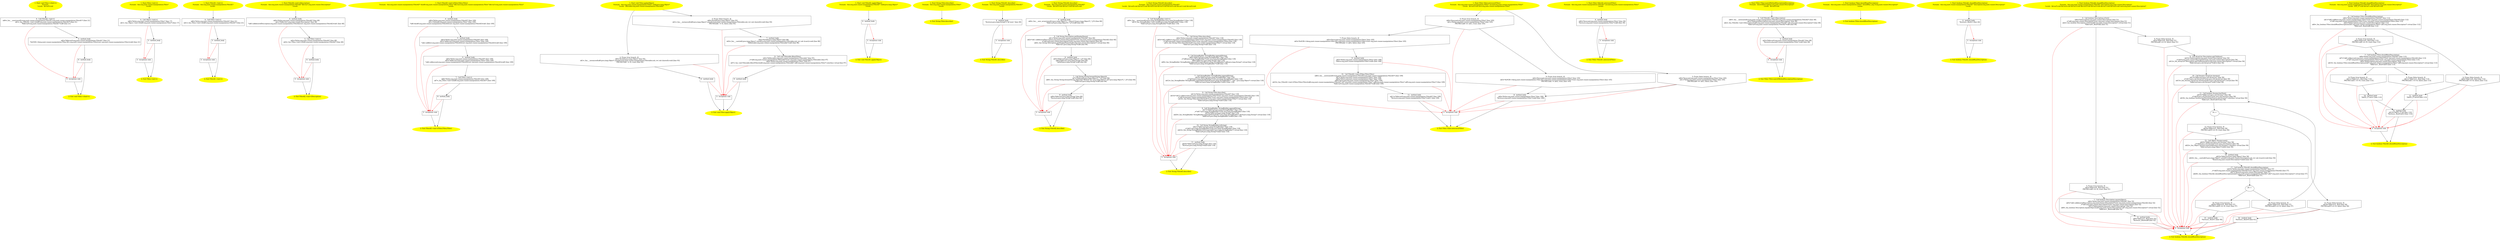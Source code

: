/* @generated */
digraph cfg {
"org.junit.runner.manipulation.Filter.<clinit>():void.a81bf605cb77d45ac3f1ea249f3774ba_1" [label="1: Start void Filter.<clinit>()\nFormals: \nLocals:  $irvar0:void \n  " color=yellow style=filled]
	

	 "org.junit.runner.manipulation.Filter.<clinit>():void.a81bf605cb77d45ac3f1ea249f3774ba_1" -> "org.junit.runner.manipulation.Filter.<clinit>():void.a81bf605cb77d45ac3f1ea249f3774ba_4" ;
"org.junit.runner.manipulation.Filter.<clinit>():void.a81bf605cb77d45ac3f1ea249f3774ba_2" [label="2: Exit void Filter.<clinit>() \n  " color=yellow style=filled]
	

"org.junit.runner.manipulation.Filter.<clinit>():void.a81bf605cb77d45ac3f1ea249f3774ba_3" [label="3:  exceptions sink \n  " shape="box"]
	

	 "org.junit.runner.manipulation.Filter.<clinit>():void.a81bf605cb77d45ac3f1ea249f3774ba_3" -> "org.junit.runner.manipulation.Filter.<clinit>():void.a81bf605cb77d45ac3f1ea249f3774ba_2" ;
"org.junit.runner.manipulation.Filter.<clinit>():void.a81bf605cb77d45ac3f1ea249f3774ba_4" [label="4:  Call Filter$1.<init>() \n   n$0=_fun___new(sizeof(t=org.junit.runner.manipulation.Filter$1):org.junit.runner.manipulation.Filter$1*) [line 21]\n  n$1=_fun_Filter$1.<init>()(n$0:org.junit.runner.manipulation.Filter$1*) [line 21]\n  *&$irvar0:org.junit.runner.manipulation.Filter$1*=n$0 [line 21]\n " shape="box"]
	

	 "org.junit.runner.manipulation.Filter.<clinit>():void.a81bf605cb77d45ac3f1ea249f3774ba_4" -> "org.junit.runner.manipulation.Filter.<clinit>():void.a81bf605cb77d45ac3f1ea249f3774ba_5" ;
	 "org.junit.runner.manipulation.Filter.<clinit>():void.a81bf605cb77d45ac3f1ea249f3774ba_4" -> "org.junit.runner.manipulation.Filter.<clinit>():void.a81bf605cb77d45ac3f1ea249f3774ba_3" [color="red" ];
"org.junit.runner.manipulation.Filter.<clinit>():void.a81bf605cb77d45ac3f1ea249f3774ba_5" [label="5:  method_body \n   n$2=*&$irvar0:org.junit.runner.manipulation.Filter$1* [line 21]\n  *&#GB<>$org.junit.runner.manipulation.Filter.ALL:org.junit.runner.manipulation.Filter(root org.junit.runner.manipulation.Filter)=n$2 [line 21]\n " shape="box"]
	

	 "org.junit.runner.manipulation.Filter.<clinit>():void.a81bf605cb77d45ac3f1ea249f3774ba_5" -> "org.junit.runner.manipulation.Filter.<clinit>():void.a81bf605cb77d45ac3f1ea249f3774ba_6" ;
	 "org.junit.runner.manipulation.Filter.<clinit>():void.a81bf605cb77d45ac3f1ea249f3774ba_5" -> "org.junit.runner.manipulation.Filter.<clinit>():void.a81bf605cb77d45ac3f1ea249f3774ba_3" [color="red" ];
"org.junit.runner.manipulation.Filter.<clinit>():void.a81bf605cb77d45ac3f1ea249f3774ba_6" [label="6:  method_body \n  " shape="box"]
	

	 "org.junit.runner.manipulation.Filter.<clinit>():void.a81bf605cb77d45ac3f1ea249f3774ba_6" -> "org.junit.runner.manipulation.Filter.<clinit>():void.a81bf605cb77d45ac3f1ea249f3774ba_2" ;
	 "org.junit.runner.manipulation.Filter.<clinit>():void.a81bf605cb77d45ac3f1ea249f3774ba_6" -> "org.junit.runner.manipulation.Filter.<clinit>():void.a81bf605cb77d45ac3f1ea249f3774ba_3" [color="red" ];
"org.junit.runner.manipulation.Filter.<init>().e73097d945a40cc88d671810addf7141_1" [label="1: Start Filter.<init>()\nFormals:  this:org.junit.runner.manipulation.Filter*\nLocals:  \n  " color=yellow style=filled]
	

	 "org.junit.runner.manipulation.Filter.<init>().e73097d945a40cc88d671810addf7141_1" -> "org.junit.runner.manipulation.Filter.<init>().e73097d945a40cc88d671810addf7141_4" ;
"org.junit.runner.manipulation.Filter.<init>().e73097d945a40cc88d671810addf7141_2" [label="2: Exit Filter.<init>() \n  " color=yellow style=filled]
	

"org.junit.runner.manipulation.Filter.<init>().e73097d945a40cc88d671810addf7141_3" [label="3:  exceptions sink \n  " shape="box"]
	

	 "org.junit.runner.manipulation.Filter.<init>().e73097d945a40cc88d671810addf7141_3" -> "org.junit.runner.manipulation.Filter.<init>().e73097d945a40cc88d671810addf7141_2" ;
"org.junit.runner.manipulation.Filter.<init>().e73097d945a40cc88d671810addf7141_4" [label="4:  Call Object.<init>() \n   n$0=*&this:org.junit.runner.manipulation.Filter* [line 17]\n  n$1=_fun_Object.<init>()(n$0:org.junit.runner.manipulation.Filter*) [line 17]\n " shape="box"]
	

	 "org.junit.runner.manipulation.Filter.<init>().e73097d945a40cc88d671810addf7141_4" -> "org.junit.runner.manipulation.Filter.<init>().e73097d945a40cc88d671810addf7141_5" ;
	 "org.junit.runner.manipulation.Filter.<init>().e73097d945a40cc88d671810addf7141_4" -> "org.junit.runner.manipulation.Filter.<init>().e73097d945a40cc88d671810addf7141_3" [color="red" ];
"org.junit.runner.manipulation.Filter.<init>().e73097d945a40cc88d671810addf7141_5" [label="5:  method_body \n  " shape="box"]
	

	 "org.junit.runner.manipulation.Filter.<init>().e73097d945a40cc88d671810addf7141_5" -> "org.junit.runner.manipulation.Filter.<init>().e73097d945a40cc88d671810addf7141_2" ;
	 "org.junit.runner.manipulation.Filter.<init>().e73097d945a40cc88d671810addf7141_5" -> "org.junit.runner.manipulation.Filter.<init>().e73097d945a40cc88d671810addf7141_3" [color="red" ];
"org.junit.runner.manipulation.Filter$1.<init>().a77c0fa55b451bcf678cb2015fdc7169_1" [label="1: Start Filter$1.<init>()\nFormals:  this:org.junit.runner.manipulation.Filter$1*\nLocals:  \n  " color=yellow style=filled]
	

	 "org.junit.runner.manipulation.Filter$1.<init>().a77c0fa55b451bcf678cb2015fdc7169_1" -> "org.junit.runner.manipulation.Filter$1.<init>().a77c0fa55b451bcf678cb2015fdc7169_4" ;
"org.junit.runner.manipulation.Filter$1.<init>().a77c0fa55b451bcf678cb2015fdc7169_2" [label="2: Exit Filter$1.<init>() \n  " color=yellow style=filled]
	

"org.junit.runner.manipulation.Filter$1.<init>().a77c0fa55b451bcf678cb2015fdc7169_3" [label="3:  exceptions sink \n  " shape="box"]
	

	 "org.junit.runner.manipulation.Filter$1.<init>().a77c0fa55b451bcf678cb2015fdc7169_3" -> "org.junit.runner.manipulation.Filter$1.<init>().a77c0fa55b451bcf678cb2015fdc7169_2" ;
"org.junit.runner.manipulation.Filter$1.<init>().a77c0fa55b451bcf678cb2015fdc7169_4" [label="4:  Call Filter.<init>() \n   n$0=*&this:org.junit.runner.manipulation.Filter$1* [line 21]\n  n$1=_fun_Filter.<init>()(n$0:org.junit.runner.manipulation.Filter$1*) [line 21]\n " shape="box"]
	

	 "org.junit.runner.manipulation.Filter$1.<init>().a77c0fa55b451bcf678cb2015fdc7169_4" -> "org.junit.runner.manipulation.Filter$1.<init>().a77c0fa55b451bcf678cb2015fdc7169_5" ;
	 "org.junit.runner.manipulation.Filter$1.<init>().a77c0fa55b451bcf678cb2015fdc7169_4" -> "org.junit.runner.manipulation.Filter$1.<init>().a77c0fa55b451bcf678cb2015fdc7169_3" [color="red" ];
"org.junit.runner.manipulation.Filter$1.<init>().a77c0fa55b451bcf678cb2015fdc7169_5" [label="5:  method_body \n  " shape="box"]
	

	 "org.junit.runner.manipulation.Filter$1.<init>().a77c0fa55b451bcf678cb2015fdc7169_5" -> "org.junit.runner.manipulation.Filter$1.<init>().a77c0fa55b451bcf678cb2015fdc7169_2" ;
	 "org.junit.runner.manipulation.Filter$1.<init>().a77c0fa55b451bcf678cb2015fdc7169_5" -> "org.junit.runner.manipulation.Filter$1.<init>().a77c0fa55b451bcf678cb2015fdc7169_3" [color="red" ];
"org.junit.runner.manipulation.Filter$2.<init>(org.junit.runner.Description).d02a08d51a481b8521cc5215a5f112f4_1" [label="1: Start Filter$2.<init>(Description)\nFormals:  this:org.junit.runner.manipulation.Filter$2* $bcvar1:org.junit.runner.Description*\nLocals:  \n  " color=yellow style=filled]
	

	 "org.junit.runner.manipulation.Filter$2.<init>(org.junit.runner.Description).d02a08d51a481b8521cc5215a5f112f4_1" -> "org.junit.runner.manipulation.Filter$2.<init>(org.junit.runner.Description).d02a08d51a481b8521cc5215a5f112f4_4" ;
"org.junit.runner.manipulation.Filter$2.<init>(org.junit.runner.Description).d02a08d51a481b8521cc5215a5f112f4_2" [label="2: Exit Filter$2.<init>(Description) \n  " color=yellow style=filled]
	

"org.junit.runner.manipulation.Filter$2.<init>(org.junit.runner.Description).d02a08d51a481b8521cc5215a5f112f4_3" [label="3:  exceptions sink \n  " shape="box"]
	

	 "org.junit.runner.manipulation.Filter$2.<init>(org.junit.runner.Description).d02a08d51a481b8521cc5215a5f112f4_3" -> "org.junit.runner.manipulation.Filter$2.<init>(org.junit.runner.Description).d02a08d51a481b8521cc5215a5f112f4_2" ;
"org.junit.runner.manipulation.Filter$2.<init>(org.junit.runner.Description).d02a08d51a481b8521cc5215a5f112f4_4" [label="4:  method_body \n   n$0=*&this:org.junit.runner.manipulation.Filter$2* [line 48]\n  n$1=*&$bcvar1:org.junit.runner.Description* [line 48]\n  *n$0.val$desiredDescription:org.junit.runner.manipulation.Filter$2(root org.junit.runner.manipulation.Filter$2)=n$1 [line 48]\n " shape="box"]
	

	 "org.junit.runner.manipulation.Filter$2.<init>(org.junit.runner.Description).d02a08d51a481b8521cc5215a5f112f4_4" -> "org.junit.runner.manipulation.Filter$2.<init>(org.junit.runner.Description).d02a08d51a481b8521cc5215a5f112f4_5" ;
	 "org.junit.runner.manipulation.Filter$2.<init>(org.junit.runner.Description).d02a08d51a481b8521cc5215a5f112f4_4" -> "org.junit.runner.manipulation.Filter$2.<init>(org.junit.runner.Description).d02a08d51a481b8521cc5215a5f112f4_3" [color="red" ];
"org.junit.runner.manipulation.Filter$2.<init>(org.junit.runner.Description).d02a08d51a481b8521cc5215a5f112f4_5" [label="5:  Call Filter.<init>() \n   n$2=*&this:org.junit.runner.manipulation.Filter$2* [line 48]\n  n$3=_fun_Filter.<init>()(n$2:org.junit.runner.manipulation.Filter$2*) [line 48]\n " shape="box"]
	

	 "org.junit.runner.manipulation.Filter$2.<init>(org.junit.runner.Description).d02a08d51a481b8521cc5215a5f112f4_5" -> "org.junit.runner.manipulation.Filter$2.<init>(org.junit.runner.Description).d02a08d51a481b8521cc5215a5f112f4_6" ;
	 "org.junit.runner.manipulation.Filter$2.<init>(org.junit.runner.Description).d02a08d51a481b8521cc5215a5f112f4_5" -> "org.junit.runner.manipulation.Filter$2.<init>(org.junit.runner.Description).d02a08d51a481b8521cc5215a5f112f4_3" [color="red" ];
"org.junit.runner.manipulation.Filter$2.<init>(org.junit.runner.Description).d02a08d51a481b8521cc5215a5f112f4_6" [label="6:  method_body \n  " shape="box"]
	

	 "org.junit.runner.manipulation.Filter$2.<init>(org.junit.runner.Description).d02a08d51a481b8521cc5215a5f112f4_6" -> "org.junit.runner.manipulation.Filter$2.<init>(org.junit.runner.Description).d02a08d51a481b8521cc5215a5f112f4_2" ;
	 "org.junit.runner.manipulation.Filter$2.<init>(org.junit.runner.Description).d02a08d51a481b8521cc5215a5f112f4_6" -> "org.junit.runner.manipulation.Filter$2.<init>(org.junit.runner.Description).d02a08d51a481b8521cc5215a5f112f4_3" [color="red" ];
"org.junit.runner.manipulation.Filter$3.<init>(org.junit.runner.manipulation.Filter,org.junit.runner..68e1c32e410b48c8169bec9236abca15_1" [label="1: Start Filter$3.<init>(Filter,Filter,Filter)\nFormals:  this:org.junit.runner.manipulation.Filter$3* this$0:org.junit.runner.manipulation.Filter* $bcvar2:org.junit.runner.manipulation.Filter* $bcvar3:org.junit.runner.manipulation.Filter*\nLocals:  \n  " color=yellow style=filled]
	

	 "org.junit.runner.manipulation.Filter$3.<init>(org.junit.runner.manipulation.Filter,org.junit.runner..68e1c32e410b48c8169bec9236abca15_1" -> "org.junit.runner.manipulation.Filter$3.<init>(org.junit.runner.manipulation.Filter,org.junit.runner..68e1c32e410b48c8169bec9236abca15_4" ;
"org.junit.runner.manipulation.Filter$3.<init>(org.junit.runner.manipulation.Filter,org.junit.runner..68e1c32e410b48c8169bec9236abca15_2" [label="2: Exit Filter$3.<init>(Filter,Filter,Filter) \n  " color=yellow style=filled]
	

"org.junit.runner.manipulation.Filter$3.<init>(org.junit.runner.manipulation.Filter,org.junit.runner..68e1c32e410b48c8169bec9236abca15_3" [label="3:  exceptions sink \n  " shape="box"]
	

	 "org.junit.runner.manipulation.Filter$3.<init>(org.junit.runner.manipulation.Filter,org.junit.runner..68e1c32e410b48c8169bec9236abca15_3" -> "org.junit.runner.manipulation.Filter$3.<init>(org.junit.runner.manipulation.Filter,org.junit.runner..68e1c32e410b48c8169bec9236abca15_2" ;
"org.junit.runner.manipulation.Filter$3.<init>(org.junit.runner.manipulation.Filter,org.junit.runner..68e1c32e410b48c8169bec9236abca15_4" [label="4:  method_body \n   n$0=*&this:org.junit.runner.manipulation.Filter$3* [line 109]\n  n$1=*&this$0:org.junit.runner.manipulation.Filter* [line 109]\n  *n$0.this$0:org.junit.runner.manipulation.Filter$3(root org.junit.runner.manipulation.Filter$3)=n$1 [line 109]\n " shape="box"]
	

	 "org.junit.runner.manipulation.Filter$3.<init>(org.junit.runner.manipulation.Filter,org.junit.runner..68e1c32e410b48c8169bec9236abca15_4" -> "org.junit.runner.manipulation.Filter$3.<init>(org.junit.runner.manipulation.Filter,org.junit.runner..68e1c32e410b48c8169bec9236abca15_5" ;
	 "org.junit.runner.manipulation.Filter$3.<init>(org.junit.runner.manipulation.Filter,org.junit.runner..68e1c32e410b48c8169bec9236abca15_4" -> "org.junit.runner.manipulation.Filter$3.<init>(org.junit.runner.manipulation.Filter,org.junit.runner..68e1c32e410b48c8169bec9236abca15_3" [color="red" ];
"org.junit.runner.manipulation.Filter$3.<init>(org.junit.runner.manipulation.Filter,org.junit.runner..68e1c32e410b48c8169bec9236abca15_5" [label="5:  method_body \n   n$2=*&this:org.junit.runner.manipulation.Filter$3* [line 109]\n  n$3=*&$bcvar2:org.junit.runner.manipulation.Filter* [line 109]\n  *n$2.val$first:org.junit.runner.manipulation.Filter$3(root org.junit.runner.manipulation.Filter$3)=n$3 [line 109]\n " shape="box"]
	

	 "org.junit.runner.manipulation.Filter$3.<init>(org.junit.runner.manipulation.Filter,org.junit.runner..68e1c32e410b48c8169bec9236abca15_5" -> "org.junit.runner.manipulation.Filter$3.<init>(org.junit.runner.manipulation.Filter,org.junit.runner..68e1c32e410b48c8169bec9236abca15_6" ;
	 "org.junit.runner.manipulation.Filter$3.<init>(org.junit.runner.manipulation.Filter,org.junit.runner..68e1c32e410b48c8169bec9236abca15_5" -> "org.junit.runner.manipulation.Filter$3.<init>(org.junit.runner.manipulation.Filter,org.junit.runner..68e1c32e410b48c8169bec9236abca15_3" [color="red" ];
"org.junit.runner.manipulation.Filter$3.<init>(org.junit.runner.manipulation.Filter,org.junit.runner..68e1c32e410b48c8169bec9236abca15_6" [label="6:  method_body \n   n$4=*&this:org.junit.runner.manipulation.Filter$3* [line 109]\n  n$5=*&$bcvar3:org.junit.runner.manipulation.Filter* [line 109]\n  *n$4.val$second:org.junit.runner.manipulation.Filter$3(root org.junit.runner.manipulation.Filter$3)=n$5 [line 109]\n " shape="box"]
	

	 "org.junit.runner.manipulation.Filter$3.<init>(org.junit.runner.manipulation.Filter,org.junit.runner..68e1c32e410b48c8169bec9236abca15_6" -> "org.junit.runner.manipulation.Filter$3.<init>(org.junit.runner.manipulation.Filter,org.junit.runner..68e1c32e410b48c8169bec9236abca15_7" ;
	 "org.junit.runner.manipulation.Filter$3.<init>(org.junit.runner.manipulation.Filter,org.junit.runner..68e1c32e410b48c8169bec9236abca15_6" -> "org.junit.runner.manipulation.Filter$3.<init>(org.junit.runner.manipulation.Filter,org.junit.runner..68e1c32e410b48c8169bec9236abca15_3" [color="red" ];
"org.junit.runner.manipulation.Filter$3.<init>(org.junit.runner.manipulation.Filter,org.junit.runner..68e1c32e410b48c8169bec9236abca15_7" [label="7:  Call Filter.<init>() \n   n$6=*&this:org.junit.runner.manipulation.Filter$3* [line 109]\n  n$7=_fun_Filter.<init>()(n$6:org.junit.runner.manipulation.Filter$3*) [line 109]\n " shape="box"]
	

	 "org.junit.runner.manipulation.Filter$3.<init>(org.junit.runner.manipulation.Filter,org.junit.runner..68e1c32e410b48c8169bec9236abca15_7" -> "org.junit.runner.manipulation.Filter$3.<init>(org.junit.runner.manipulation.Filter,org.junit.runner..68e1c32e410b48c8169bec9236abca15_8" ;
	 "org.junit.runner.manipulation.Filter$3.<init>(org.junit.runner.manipulation.Filter,org.junit.runner..68e1c32e410b48c8169bec9236abca15_7" -> "org.junit.runner.manipulation.Filter$3.<init>(org.junit.runner.manipulation.Filter,org.junit.runner..68e1c32e410b48c8169bec9236abca15_3" [color="red" ];
"org.junit.runner.manipulation.Filter$3.<init>(org.junit.runner.manipulation.Filter,org.junit.runner..68e1c32e410b48c8169bec9236abca15_8" [label="8:  method_body \n  " shape="box"]
	

	 "org.junit.runner.manipulation.Filter$3.<init>(org.junit.runner.manipulation.Filter,org.junit.runner..68e1c32e410b48c8169bec9236abca15_8" -> "org.junit.runner.manipulation.Filter$3.<init>(org.junit.runner.manipulation.Filter,org.junit.runner..68e1c32e410b48c8169bec9236abca15_2" ;
	 "org.junit.runner.manipulation.Filter$3.<init>(org.junit.runner.manipulation.Filter,org.junit.runner..68e1c32e410b48c8169bec9236abca15_8" -> "org.junit.runner.manipulation.Filter$3.<init>(org.junit.runner.manipulation.Filter,org.junit.runner..68e1c32e410b48c8169bec9236abca15_3" [color="red" ];
"org.junit.runner.manipulation.Filter.apply(java.lang.Object):void.86ac9848b82a2478f9bbf787f4c8c25f_1" [label="1: Start void Filter.apply(Object)\nFormals:  this:org.junit.runner.manipulation.Filter* child:java.lang.Object*\nLocals:  filterable:org.junit.runner.manipulation.Filterable* \n  " color=yellow style=filled]
	

	 "org.junit.runner.manipulation.Filter.apply(java.lang.Object):void.86ac9848b82a2478f9bbf787f4c8c25f_1" -> "org.junit.runner.manipulation.Filter.apply(java.lang.Object):void.86ac9848b82a2478f9bbf787f4c8c25f_4" ;
	 "org.junit.runner.manipulation.Filter.apply(java.lang.Object):void.86ac9848b82a2478f9bbf787f4c8c25f_1" -> "org.junit.runner.manipulation.Filter.apply(java.lang.Object):void.86ac9848b82a2478f9bbf787f4c8c25f_5" ;
"org.junit.runner.manipulation.Filter.apply(java.lang.Object):void.86ac9848b82a2478f9bbf787f4c8c25f_2" [label="2: Exit void Filter.apply(Object) \n  " color=yellow style=filled]
	

"org.junit.runner.manipulation.Filter.apply(java.lang.Object):void.86ac9848b82a2478f9bbf787f4c8c25f_3" [label="3:  exceptions sink \n  " shape="box"]
	

	 "org.junit.runner.manipulation.Filter.apply(java.lang.Object):void.86ac9848b82a2478f9bbf787f4c8c25f_3" -> "org.junit.runner.manipulation.Filter.apply(java.lang.Object):void.86ac9848b82a2478f9bbf787f4c8c25f_2" ;
"org.junit.runner.manipulation.Filter.apply(java.lang.Object):void.86ac9848b82a2478f9bbf787f4c8c25f_4" [label="4: Prune (true branch, if) \n   n$0=*&child:java.lang.Object* [line 93]\n  n$1=_fun___instanceof(n$0:java.lang.Object*,sizeof(t=org.junit.runner.manipulation.Filterable;sub_t=( sub )(instof)):void) [line 93]\n  PRUNE(!(n$1 != 0), true); [line 93]\n " shape="invhouse"]
	

	 "org.junit.runner.manipulation.Filter.apply(java.lang.Object):void.86ac9848b82a2478f9bbf787f4c8c25f_4" -> "org.junit.runner.manipulation.Filter.apply(java.lang.Object):void.86ac9848b82a2478f9bbf787f4c8c25f_6" ;
	 "org.junit.runner.manipulation.Filter.apply(java.lang.Object):void.86ac9848b82a2478f9bbf787f4c8c25f_4" -> "org.junit.runner.manipulation.Filter.apply(java.lang.Object):void.86ac9848b82a2478f9bbf787f4c8c25f_3" [color="red" ];
"org.junit.runner.manipulation.Filter.apply(java.lang.Object):void.86ac9848b82a2478f9bbf787f4c8c25f_5" [label="5: Prune (false branch, if) \n   n$0=*&child:java.lang.Object* [line 93]\n  n$1=_fun___instanceof(n$0:java.lang.Object*,sizeof(t=org.junit.runner.manipulation.Filterable;sub_t=( sub )(instof)):void) [line 93]\n  PRUNE((n$1 != 0), false); [line 93]\n " shape="invhouse"]
	

	 "org.junit.runner.manipulation.Filter.apply(java.lang.Object):void.86ac9848b82a2478f9bbf787f4c8c25f_5" -> "org.junit.runner.manipulation.Filter.apply(java.lang.Object):void.86ac9848b82a2478f9bbf787f4c8c25f_7" ;
	 "org.junit.runner.manipulation.Filter.apply(java.lang.Object):void.86ac9848b82a2478f9bbf787f4c8c25f_5" -> "org.junit.runner.manipulation.Filter.apply(java.lang.Object):void.86ac9848b82a2478f9bbf787f4c8c25f_3" [color="red" ];
"org.junit.runner.manipulation.Filter.apply(java.lang.Object):void.86ac9848b82a2478f9bbf787f4c8c25f_6" [label="6:  method_body \n  " shape="box"]
	

	 "org.junit.runner.manipulation.Filter.apply(java.lang.Object):void.86ac9848b82a2478f9bbf787f4c8c25f_6" -> "org.junit.runner.manipulation.Filter.apply(java.lang.Object):void.86ac9848b82a2478f9bbf787f4c8c25f_2" ;
	 "org.junit.runner.manipulation.Filter.apply(java.lang.Object):void.86ac9848b82a2478f9bbf787f4c8c25f_6" -> "org.junit.runner.manipulation.Filter.apply(java.lang.Object):void.86ac9848b82a2478f9bbf787f4c8c25f_3" [color="red" ];
"org.junit.runner.manipulation.Filter.apply(java.lang.Object):void.86ac9848b82a2478f9bbf787f4c8c25f_7" [label="7:  method_body \n   n$2=*&child:java.lang.Object* [line 96]\n  n$3=_fun___cast(n$2:java.lang.Object*,sizeof(t=org.junit.runner.manipulation.Filterable;sub_t=( sub )(cast)):void) [line 96]\n  *&filterable:org.junit.runner.manipulation.Filterable*=n$3 [line 96]\n " shape="box"]
	

	 "org.junit.runner.manipulation.Filter.apply(java.lang.Object):void.86ac9848b82a2478f9bbf787f4c8c25f_7" -> "org.junit.runner.manipulation.Filter.apply(java.lang.Object):void.86ac9848b82a2478f9bbf787f4c8c25f_8" ;
	 "org.junit.runner.manipulation.Filter.apply(java.lang.Object):void.86ac9848b82a2478f9bbf787f4c8c25f_7" -> "org.junit.runner.manipulation.Filter.apply(java.lang.Object):void.86ac9848b82a2478f9bbf787f4c8c25f_3" [color="red" ];
"org.junit.runner.manipulation.Filter.apply(java.lang.Object):void.86ac9848b82a2478f9bbf787f4c8c25f_8" [label="8:  Call void Filterable.filter(Filter) \n   n$4=*&filterable:org.junit.runner.manipulation.Filterable* [line 97]\n  _=*n$4:org.junit.runner.manipulation.Filterable*(root org.junit.runner.manipulation.Filterable) [line 97]\n  n$6=*&this:org.junit.runner.manipulation.Filter* [line 97]\n  n$7=_fun_void Filterable.filter(Filter)(n$4:org.junit.runner.manipulation.Filterable*,n$6:org.junit.runner.manipulation.Filter*) interface virtual [line 97]\n " shape="box"]
	

	 "org.junit.runner.manipulation.Filter.apply(java.lang.Object):void.86ac9848b82a2478f9bbf787f4c8c25f_8" -> "org.junit.runner.manipulation.Filter.apply(java.lang.Object):void.86ac9848b82a2478f9bbf787f4c8c25f_9" ;
	 "org.junit.runner.manipulation.Filter.apply(java.lang.Object):void.86ac9848b82a2478f9bbf787f4c8c25f_8" -> "org.junit.runner.manipulation.Filter.apply(java.lang.Object):void.86ac9848b82a2478f9bbf787f4c8c25f_3" [color="red" ];
"org.junit.runner.manipulation.Filter.apply(java.lang.Object):void.86ac9848b82a2478f9bbf787f4c8c25f_9" [label="9:  method_body \n  " shape="box"]
	

	 "org.junit.runner.manipulation.Filter.apply(java.lang.Object):void.86ac9848b82a2478f9bbf787f4c8c25f_9" -> "org.junit.runner.manipulation.Filter.apply(java.lang.Object):void.86ac9848b82a2478f9bbf787f4c8c25f_2" ;
	 "org.junit.runner.manipulation.Filter.apply(java.lang.Object):void.86ac9848b82a2478f9bbf787f4c8c25f_9" -> "org.junit.runner.manipulation.Filter.apply(java.lang.Object):void.86ac9848b82a2478f9bbf787f4c8c25f_3" [color="red" ];
"org.junit.runner.manipulation.Filter$1.apply(java.lang.Object):void.70ee011db4ed2e4766375667eb39a897_1" [label="1: Start void Filter$1.apply(Object)\nFormals:  this:org.junit.runner.manipulation.Filter$1* child:java.lang.Object*\nLocals:  \n  " color=yellow style=filled]
	

	 "org.junit.runner.manipulation.Filter$1.apply(java.lang.Object):void.70ee011db4ed2e4766375667eb39a897_1" -> "org.junit.runner.manipulation.Filter$1.apply(java.lang.Object):void.70ee011db4ed2e4766375667eb39a897_4" ;
"org.junit.runner.manipulation.Filter$1.apply(java.lang.Object):void.70ee011db4ed2e4766375667eb39a897_2" [label="2: Exit void Filter$1.apply(Object) \n  " color=yellow style=filled]
	

"org.junit.runner.manipulation.Filter$1.apply(java.lang.Object):void.70ee011db4ed2e4766375667eb39a897_3" [label="3:  exceptions sink \n  " shape="box"]
	

	 "org.junit.runner.manipulation.Filter$1.apply(java.lang.Object):void.70ee011db4ed2e4766375667eb39a897_3" -> "org.junit.runner.manipulation.Filter$1.apply(java.lang.Object):void.70ee011db4ed2e4766375667eb39a897_2" ;
"org.junit.runner.manipulation.Filter$1.apply(java.lang.Object):void.70ee011db4ed2e4766375667eb39a897_4" [label="4:  method_body \n  " shape="box"]
	

	 "org.junit.runner.manipulation.Filter$1.apply(java.lang.Object):void.70ee011db4ed2e4766375667eb39a897_4" -> "org.junit.runner.manipulation.Filter$1.apply(java.lang.Object):void.70ee011db4ed2e4766375667eb39a897_2" ;
	 "org.junit.runner.manipulation.Filter$1.apply(java.lang.Object):void.70ee011db4ed2e4766375667eb39a897_4" -> "org.junit.runner.manipulation.Filter$1.apply(java.lang.Object):void.70ee011db4ed2e4766375667eb39a897_3" [color="red" ];
"org.junit.runner.manipulation.Filter.describe():java.lang.String.d3e3076bd538aa5795c3406475bdedcc_1" [label="1: Start String Filter.describe()\nFormals:  this:org.junit.runner.manipulation.Filter*\nLocals:  \n  " color=yellow style=filled]
	

	 "org.junit.runner.manipulation.Filter.describe():java.lang.String.d3e3076bd538aa5795c3406475bdedcc_1" -> "org.junit.runner.manipulation.Filter.describe():java.lang.String.d3e3076bd538aa5795c3406475bdedcc_2" ;
"org.junit.runner.manipulation.Filter.describe():java.lang.String.d3e3076bd538aa5795c3406475bdedcc_2" [label="2: Exit String Filter.describe() \n  " color=yellow style=filled]
	

"org.junit.runner.manipulation.Filter$1.describe():java.lang.String.79e285cc9dd30619e08db469f49d6075_1" [label="1: Start String Filter$1.describe()\nFormals:  this:org.junit.runner.manipulation.Filter$1*\nLocals:  \n  " color=yellow style=filled]
	

	 "org.junit.runner.manipulation.Filter$1.describe():java.lang.String.79e285cc9dd30619e08db469f49d6075_1" -> "org.junit.runner.manipulation.Filter$1.describe():java.lang.String.79e285cc9dd30619e08db469f49d6075_4" ;
"org.junit.runner.manipulation.Filter$1.describe():java.lang.String.79e285cc9dd30619e08db469f49d6075_2" [label="2: Exit String Filter$1.describe() \n  " color=yellow style=filled]
	

"org.junit.runner.manipulation.Filter$1.describe():java.lang.String.79e285cc9dd30619e08db469f49d6075_3" [label="3:  exceptions sink \n  " shape="box"]
	

	 "org.junit.runner.manipulation.Filter$1.describe():java.lang.String.79e285cc9dd30619e08db469f49d6075_3" -> "org.junit.runner.manipulation.Filter$1.describe():java.lang.String.79e285cc9dd30619e08db469f49d6075_2" ;
"org.junit.runner.manipulation.Filter$1.describe():java.lang.String.79e285cc9dd30619e08db469f49d6075_4" [label="4:  method_body \n   *&return:java.lang.String*=\"all tests\" [line 29]\n " shape="box"]
	

	 "org.junit.runner.manipulation.Filter$1.describe():java.lang.String.79e285cc9dd30619e08db469f49d6075_4" -> "org.junit.runner.manipulation.Filter$1.describe():java.lang.String.79e285cc9dd30619e08db469f49d6075_2" ;
	 "org.junit.runner.manipulation.Filter$1.describe():java.lang.String.79e285cc9dd30619e08db469f49d6075_4" -> "org.junit.runner.manipulation.Filter$1.describe():java.lang.String.79e285cc9dd30619e08db469f49d6075_3" [color="red" ];
"org.junit.runner.manipulation.Filter$2.describe():java.lang.String.9a2ec683186204668853e3b1a72fc577_1" [label="1: Start String Filter$2.describe()\nFormals:  this:org.junit.runner.manipulation.Filter$2*\nLocals:  $irvar2:void $irvar1:void $irvar0:void \n  " color=yellow style=filled]
	

	 "org.junit.runner.manipulation.Filter$2.describe():java.lang.String.9a2ec683186204668853e3b1a72fc577_1" -> "org.junit.runner.manipulation.Filter$2.describe():java.lang.String.9a2ec683186204668853e3b1a72fc577_4" ;
"org.junit.runner.manipulation.Filter$2.describe():java.lang.String.9a2ec683186204668853e3b1a72fc577_2" [label="2: Exit String Filter$2.describe() \n  " color=yellow style=filled]
	

"org.junit.runner.manipulation.Filter$2.describe():java.lang.String.9a2ec683186204668853e3b1a72fc577_3" [label="3:  exceptions sink \n  " shape="box"]
	

	 "org.junit.runner.manipulation.Filter$2.describe():java.lang.String.9a2ec683186204668853e3b1a72fc577_3" -> "org.junit.runner.manipulation.Filter$2.describe():java.lang.String.9a2ec683186204668853e3b1a72fc577_2" ;
"org.junit.runner.manipulation.Filter$2.describe():java.lang.String.9a2ec683186204668853e3b1a72fc577_4" [label="4:  method_body \n   n$0=_fun___new_array(sizeof(t=java.lang.Object*[_*_];len=[1]):java.lang.Object*[_*_](*)) [line 66]\n  *&$irvar0:java.lang.Object*[_*_](*)=n$0 [line 66]\n " shape="box"]
	

	 "org.junit.runner.manipulation.Filter$2.describe():java.lang.String.9a2ec683186204668853e3b1a72fc577_4" -> "org.junit.runner.manipulation.Filter$2.describe():java.lang.String.9a2ec683186204668853e3b1a72fc577_5" ;
	 "org.junit.runner.manipulation.Filter$2.describe():java.lang.String.9a2ec683186204668853e3b1a72fc577_4" -> "org.junit.runner.manipulation.Filter$2.describe():java.lang.String.9a2ec683186204668853e3b1a72fc577_3" [color="red" ];
"org.junit.runner.manipulation.Filter$2.describe():java.lang.String.9a2ec683186204668853e3b1a72fc577_5" [label="5:  Call String Description.getDisplayName() \n   n$1=*&this:org.junit.runner.manipulation.Filter$2* [line 66]\n  n$2=*n$1.val$desiredDescription:org.junit.runner.Description*(root org.junit.runner.manipulation.Filter$2) [line 66]\n  _=*n$2:org.junit.runner.Description*(root org.junit.runner.Description) [line 66]\n  n$4=_fun_String Description.getDisplayName()(n$2:org.junit.runner.Description*) virtual [line 66]\n  *&$irvar1:java.lang.String*=n$4 [line 66]\n " shape="box"]
	

	 "org.junit.runner.manipulation.Filter$2.describe():java.lang.String.9a2ec683186204668853e3b1a72fc577_5" -> "org.junit.runner.manipulation.Filter$2.describe():java.lang.String.9a2ec683186204668853e3b1a72fc577_6" ;
	 "org.junit.runner.manipulation.Filter$2.describe():java.lang.String.9a2ec683186204668853e3b1a72fc577_5" -> "org.junit.runner.manipulation.Filter$2.describe():java.lang.String.9a2ec683186204668853e3b1a72fc577_3" [color="red" ];
"org.junit.runner.manipulation.Filter$2.describe():java.lang.String.9a2ec683186204668853e3b1a72fc577_6" [label="6:  method_body \n   n$5=*&$irvar0:java.lang.Object*[_*_](*) [line 66]\n  n$6=*&$irvar1:java.lang.String* [line 66]\n  *n$5[0]:java.lang.String*=n$6 [line 66]\n " shape="box"]
	

	 "org.junit.runner.manipulation.Filter$2.describe():java.lang.String.9a2ec683186204668853e3b1a72fc577_6" -> "org.junit.runner.manipulation.Filter$2.describe():java.lang.String.9a2ec683186204668853e3b1a72fc577_7" ;
	 "org.junit.runner.manipulation.Filter$2.describe():java.lang.String.9a2ec683186204668853e3b1a72fc577_6" -> "org.junit.runner.manipulation.Filter$2.describe():java.lang.String.9a2ec683186204668853e3b1a72fc577_3" [color="red" ];
"org.junit.runner.manipulation.Filter$2.describe():java.lang.String.9a2ec683186204668853e3b1a72fc577_7" [label="7:  Call String String.format(String,Object[]) \n   n$7=*&$irvar0:java.lang.Object*[_*_](*) [line 66]\n  n$8=_fun_String String.format(String,Object[])(\"Method %s\":java.lang.Object*,n$7:java.lang.Object*[_*_](*)) [line 66]\n  *&$irvar2:java.lang.String*=n$8 [line 66]\n " shape="box"]
	

	 "org.junit.runner.manipulation.Filter$2.describe():java.lang.String.9a2ec683186204668853e3b1a72fc577_7" -> "org.junit.runner.manipulation.Filter$2.describe():java.lang.String.9a2ec683186204668853e3b1a72fc577_8" ;
	 "org.junit.runner.manipulation.Filter$2.describe():java.lang.String.9a2ec683186204668853e3b1a72fc577_7" -> "org.junit.runner.manipulation.Filter$2.describe():java.lang.String.9a2ec683186204668853e3b1a72fc577_3" [color="red" ];
"org.junit.runner.manipulation.Filter$2.describe():java.lang.String.9a2ec683186204668853e3b1a72fc577_8" [label="8:  method_body \n   n$9=*&$irvar2:java.lang.String* [line 66]\n  *&return:java.lang.String*=n$9 [line 66]\n " shape="box"]
	

	 "org.junit.runner.manipulation.Filter$2.describe():java.lang.String.9a2ec683186204668853e3b1a72fc577_8" -> "org.junit.runner.manipulation.Filter$2.describe():java.lang.String.9a2ec683186204668853e3b1a72fc577_2" ;
	 "org.junit.runner.manipulation.Filter$2.describe():java.lang.String.9a2ec683186204668853e3b1a72fc577_8" -> "org.junit.runner.manipulation.Filter$2.describe():java.lang.String.9a2ec683186204668853e3b1a72fc577_3" [color="red" ];
"org.junit.runner.manipulation.Filter$3.describe():java.lang.String.e15831cd9e5f0e00284eead8a7b30068_1" [label="1: Start String Filter$3.describe()\nFormals:  this:org.junit.runner.manipulation.Filter$3*\nLocals:  $irvar6:void $irvar5:void $irvar4:void $irvar3:void $irvar2:void $irvar1:void $irvar0:void \n  " color=yellow style=filled]
	

	 "org.junit.runner.manipulation.Filter$3.describe():java.lang.String.e15831cd9e5f0e00284eead8a7b30068_1" -> "org.junit.runner.manipulation.Filter$3.describe():java.lang.String.e15831cd9e5f0e00284eead8a7b30068_4" ;
"org.junit.runner.manipulation.Filter$3.describe():java.lang.String.e15831cd9e5f0e00284eead8a7b30068_2" [label="2: Exit String Filter$3.describe() \n  " color=yellow style=filled]
	

"org.junit.runner.manipulation.Filter$3.describe():java.lang.String.e15831cd9e5f0e00284eead8a7b30068_3" [label="3:  exceptions sink \n  " shape="box"]
	

	 "org.junit.runner.manipulation.Filter$3.describe():java.lang.String.e15831cd9e5f0e00284eead8a7b30068_3" -> "org.junit.runner.manipulation.Filter$3.describe():java.lang.String.e15831cd9e5f0e00284eead8a7b30068_2" ;
"org.junit.runner.manipulation.Filter$3.describe():java.lang.String.e15831cd9e5f0e00284eead8a7b30068_4" [label="4:  Call StringBuilder.<init>() \n   n$0=_fun___new(sizeof(t=java.lang.StringBuilder):java.lang.StringBuilder*) [line 118]\n  n$1=_fun_StringBuilder.<init>()(n$0:java.lang.StringBuilder*) [line 118]\n  *&$irvar0:java.lang.StringBuilder*=n$0 [line 118]\n " shape="box"]
	

	 "org.junit.runner.manipulation.Filter$3.describe():java.lang.String.e15831cd9e5f0e00284eead8a7b30068_4" -> "org.junit.runner.manipulation.Filter$3.describe():java.lang.String.e15831cd9e5f0e00284eead8a7b30068_5" ;
	 "org.junit.runner.manipulation.Filter$3.describe():java.lang.String.e15831cd9e5f0e00284eead8a7b30068_4" -> "org.junit.runner.manipulation.Filter$3.describe():java.lang.String.e15831cd9e5f0e00284eead8a7b30068_3" [color="red" ];
"org.junit.runner.manipulation.Filter$3.describe():java.lang.String.e15831cd9e5f0e00284eead8a7b30068_5" [label="5:  Call String Filter.describe() \n   n$2=*&this:org.junit.runner.manipulation.Filter$3* [line 118]\n  n$3=*n$2.val$first:org.junit.runner.manipulation.Filter*(root org.junit.runner.manipulation.Filter$3) [line 118]\n  _=*n$3:org.junit.runner.manipulation.Filter*(root org.junit.runner.manipulation.Filter) [line 118]\n  n$5=_fun_String Filter.describe()(n$3:org.junit.runner.manipulation.Filter*) virtual [line 118]\n  *&$irvar1:java.lang.String*=n$5 [line 118]\n " shape="box"]
	

	 "org.junit.runner.manipulation.Filter$3.describe():java.lang.String.e15831cd9e5f0e00284eead8a7b30068_5" -> "org.junit.runner.manipulation.Filter$3.describe():java.lang.String.e15831cd9e5f0e00284eead8a7b30068_6" ;
	 "org.junit.runner.manipulation.Filter$3.describe():java.lang.String.e15831cd9e5f0e00284eead8a7b30068_5" -> "org.junit.runner.manipulation.Filter$3.describe():java.lang.String.e15831cd9e5f0e00284eead8a7b30068_3" [color="red" ];
"org.junit.runner.manipulation.Filter$3.describe():java.lang.String.e15831cd9e5f0e00284eead8a7b30068_6" [label="6:  Call StringBuilder StringBuilder.append(String) \n   n$6=*&$irvar0:java.lang.StringBuilder* [line 118]\n  _=*n$6:java.lang.StringBuilder*(root java.lang.StringBuilder) [line 118]\n  n$8=*&$irvar1:java.lang.String* [line 118]\n  n$9=_fun_StringBuilder StringBuilder.append(String)(n$6:java.lang.StringBuilder*,n$8:java.lang.String*) virtual [line 118]\n  *&$irvar2:java.lang.StringBuilder*=n$9 [line 118]\n " shape="box"]
	

	 "org.junit.runner.manipulation.Filter$3.describe():java.lang.String.e15831cd9e5f0e00284eead8a7b30068_6" -> "org.junit.runner.manipulation.Filter$3.describe():java.lang.String.e15831cd9e5f0e00284eead8a7b30068_7" ;
	 "org.junit.runner.manipulation.Filter$3.describe():java.lang.String.e15831cd9e5f0e00284eead8a7b30068_6" -> "org.junit.runner.manipulation.Filter$3.describe():java.lang.String.e15831cd9e5f0e00284eead8a7b30068_3" [color="red" ];
"org.junit.runner.manipulation.Filter$3.describe():java.lang.String.e15831cd9e5f0e00284eead8a7b30068_7" [label="7:  Call StringBuilder StringBuilder.append(String) \n   n$10=*&$irvar2:java.lang.StringBuilder* [line 118]\n  _=*n$10:java.lang.StringBuilder*(root java.lang.StringBuilder) [line 118]\n  n$12=_fun_StringBuilder StringBuilder.append(String)(n$10:java.lang.StringBuilder*,\" and \":java.lang.Object*) virtual [line 118]\n  *&$irvar3:java.lang.StringBuilder*=n$12 [line 118]\n " shape="box"]
	

	 "org.junit.runner.manipulation.Filter$3.describe():java.lang.String.e15831cd9e5f0e00284eead8a7b30068_7" -> "org.junit.runner.manipulation.Filter$3.describe():java.lang.String.e15831cd9e5f0e00284eead8a7b30068_8" ;
	 "org.junit.runner.manipulation.Filter$3.describe():java.lang.String.e15831cd9e5f0e00284eead8a7b30068_7" -> "org.junit.runner.manipulation.Filter$3.describe():java.lang.String.e15831cd9e5f0e00284eead8a7b30068_3" [color="red" ];
"org.junit.runner.manipulation.Filter$3.describe():java.lang.String.e15831cd9e5f0e00284eead8a7b30068_8" [label="8:  Call String Filter.describe() \n   n$13=*&this:org.junit.runner.manipulation.Filter$3* [line 118]\n  n$14=*n$13.val$second:org.junit.runner.manipulation.Filter*(root org.junit.runner.manipulation.Filter$3) [line 118]\n  _=*n$14:org.junit.runner.manipulation.Filter*(root org.junit.runner.manipulation.Filter) [line 118]\n  n$16=_fun_String Filter.describe()(n$14:org.junit.runner.manipulation.Filter*) virtual [line 118]\n  *&$irvar4:java.lang.String*=n$16 [line 118]\n " shape="box"]
	

	 "org.junit.runner.manipulation.Filter$3.describe():java.lang.String.e15831cd9e5f0e00284eead8a7b30068_8" -> "org.junit.runner.manipulation.Filter$3.describe():java.lang.String.e15831cd9e5f0e00284eead8a7b30068_9" ;
	 "org.junit.runner.manipulation.Filter$3.describe():java.lang.String.e15831cd9e5f0e00284eead8a7b30068_8" -> "org.junit.runner.manipulation.Filter$3.describe():java.lang.String.e15831cd9e5f0e00284eead8a7b30068_3" [color="red" ];
"org.junit.runner.manipulation.Filter$3.describe():java.lang.String.e15831cd9e5f0e00284eead8a7b30068_9" [label="9:  Call StringBuilder StringBuilder.append(String) \n   n$17=*&$irvar3:java.lang.StringBuilder* [line 118]\n  _=*n$17:java.lang.StringBuilder*(root java.lang.StringBuilder) [line 118]\n  n$19=*&$irvar4:java.lang.String* [line 118]\n  n$20=_fun_StringBuilder StringBuilder.append(String)(n$17:java.lang.StringBuilder*,n$19:java.lang.String*) virtual [line 118]\n  *&$irvar5:java.lang.StringBuilder*=n$20 [line 118]\n " shape="box"]
	

	 "org.junit.runner.manipulation.Filter$3.describe():java.lang.String.e15831cd9e5f0e00284eead8a7b30068_9" -> "org.junit.runner.manipulation.Filter$3.describe():java.lang.String.e15831cd9e5f0e00284eead8a7b30068_10" ;
	 "org.junit.runner.manipulation.Filter$3.describe():java.lang.String.e15831cd9e5f0e00284eead8a7b30068_9" -> "org.junit.runner.manipulation.Filter$3.describe():java.lang.String.e15831cd9e5f0e00284eead8a7b30068_3" [color="red" ];
"org.junit.runner.manipulation.Filter$3.describe():java.lang.String.e15831cd9e5f0e00284eead8a7b30068_10" [label="10:  Call String StringBuilder.toString() \n   n$21=*&$irvar5:java.lang.StringBuilder* [line 118]\n  _=*n$21:java.lang.StringBuilder*(root java.lang.StringBuilder) [line 118]\n  n$23=_fun_String StringBuilder.toString()(n$21:java.lang.StringBuilder*) virtual [line 118]\n  *&$irvar6:java.lang.String*=n$23 [line 118]\n " shape="box"]
	

	 "org.junit.runner.manipulation.Filter$3.describe():java.lang.String.e15831cd9e5f0e00284eead8a7b30068_10" -> "org.junit.runner.manipulation.Filter$3.describe():java.lang.String.e15831cd9e5f0e00284eead8a7b30068_11" ;
	 "org.junit.runner.manipulation.Filter$3.describe():java.lang.String.e15831cd9e5f0e00284eead8a7b30068_10" -> "org.junit.runner.manipulation.Filter$3.describe():java.lang.String.e15831cd9e5f0e00284eead8a7b30068_3" [color="red" ];
"org.junit.runner.manipulation.Filter$3.describe():java.lang.String.e15831cd9e5f0e00284eead8a7b30068_11" [label="11:  method_body \n   n$24=*&$irvar6:java.lang.String* [line 118]\n  *&return:java.lang.String*=n$24 [line 118]\n " shape="box"]
	

	 "org.junit.runner.manipulation.Filter$3.describe():java.lang.String.e15831cd9e5f0e00284eead8a7b30068_11" -> "org.junit.runner.manipulation.Filter$3.describe():java.lang.String.e15831cd9e5f0e00284eead8a7b30068_2" ;
	 "org.junit.runner.manipulation.Filter$3.describe():java.lang.String.e15831cd9e5f0e00284eead8a7b30068_11" -> "org.junit.runner.manipulation.Filter$3.describe():java.lang.String.e15831cd9e5f0e00284eead8a7b30068_3" [color="red" ];
"org.junit.runner.manipulation.Filter.intersect(org.junit.runner.manipulation.Filter):org.junit.runne.aafc23045d8cbead35719d938bdd8b2a_1" [label="1: Start Filter Filter.intersect(Filter)\nFormals:  this:org.junit.runner.manipulation.Filter* second:org.junit.runner.manipulation.Filter*\nLocals:  $irvar0:void first:org.junit.runner.manipulation.Filter* \n  " color=yellow style=filled]
	

	 "org.junit.runner.manipulation.Filter.intersect(org.junit.runner.manipulation.Filter):org.junit.runne.aafc23045d8cbead35719d938bdd8b2a_1" -> "org.junit.runner.manipulation.Filter.intersect(org.junit.runner.manipulation.Filter):org.junit.runne.aafc23045d8cbead35719d938bdd8b2a_4" ;
	 "org.junit.runner.manipulation.Filter.intersect(org.junit.runner.manipulation.Filter):org.junit.runne.aafc23045d8cbead35719d938bdd8b2a_1" -> "org.junit.runner.manipulation.Filter.intersect(org.junit.runner.manipulation.Filter):org.junit.runne.aafc23045d8cbead35719d938bdd8b2a_5" ;
"org.junit.runner.manipulation.Filter.intersect(org.junit.runner.manipulation.Filter):org.junit.runne.aafc23045d8cbead35719d938bdd8b2a_2" [label="2: Exit Filter Filter.intersect(Filter) \n  " color=yellow style=filled]
	

"org.junit.runner.manipulation.Filter.intersect(org.junit.runner.manipulation.Filter):org.junit.runne.aafc23045d8cbead35719d938bdd8b2a_3" [label="3:  exceptions sink \n  " shape="box"]
	

	 "org.junit.runner.manipulation.Filter.intersect(org.junit.runner.manipulation.Filter):org.junit.runne.aafc23045d8cbead35719d938bdd8b2a_3" -> "org.junit.runner.manipulation.Filter.intersect(org.junit.runner.manipulation.Filter):org.junit.runne.aafc23045d8cbead35719d938bdd8b2a_2" ;
"org.junit.runner.manipulation.Filter.intersect(org.junit.runner.manipulation.Filter):org.junit.runne.aafc23045d8cbead35719d938bdd8b2a_4" [label="4: Prune (true branch, if) \n   n$0=*&second:org.junit.runner.manipulation.Filter* [line 105]\n  n$1=*&this:org.junit.runner.manipulation.Filter* [line 105]\n  PRUNE(!(n$0 == n$1), true); [line 105]\n " shape="invhouse"]
	

	 "org.junit.runner.manipulation.Filter.intersect(org.junit.runner.manipulation.Filter):org.junit.runne.aafc23045d8cbead35719d938bdd8b2a_4" -> "org.junit.runner.manipulation.Filter.intersect(org.junit.runner.manipulation.Filter):org.junit.runne.aafc23045d8cbead35719d938bdd8b2a_6" ;
	 "org.junit.runner.manipulation.Filter.intersect(org.junit.runner.manipulation.Filter):org.junit.runne.aafc23045d8cbead35719d938bdd8b2a_4" -> "org.junit.runner.manipulation.Filter.intersect(org.junit.runner.manipulation.Filter):org.junit.runne.aafc23045d8cbead35719d938bdd8b2a_7" ;
	 "org.junit.runner.manipulation.Filter.intersect(org.junit.runner.manipulation.Filter):org.junit.runne.aafc23045d8cbead35719d938bdd8b2a_4" -> "org.junit.runner.manipulation.Filter.intersect(org.junit.runner.manipulation.Filter):org.junit.runne.aafc23045d8cbead35719d938bdd8b2a_3" [color="red" ];
"org.junit.runner.manipulation.Filter.intersect(org.junit.runner.manipulation.Filter):org.junit.runne.aafc23045d8cbead35719d938bdd8b2a_5" [label="5: Prune (false branch, if) \n   n$0=*&second:org.junit.runner.manipulation.Filter* [line 105]\n  n$1=*&this:org.junit.runner.manipulation.Filter* [line 105]\n  PRUNE((n$0 == n$1), false); [line 105]\n " shape="invhouse"]
	

	 "org.junit.runner.manipulation.Filter.intersect(org.junit.runner.manipulation.Filter):org.junit.runne.aafc23045d8cbead35719d938bdd8b2a_5" -> "org.junit.runner.manipulation.Filter.intersect(org.junit.runner.manipulation.Filter):org.junit.runne.aafc23045d8cbead35719d938bdd8b2a_8" ;
	 "org.junit.runner.manipulation.Filter.intersect(org.junit.runner.manipulation.Filter):org.junit.runne.aafc23045d8cbead35719d938bdd8b2a_5" -> "org.junit.runner.manipulation.Filter.intersect(org.junit.runner.manipulation.Filter):org.junit.runne.aafc23045d8cbead35719d938bdd8b2a_3" [color="red" ];
"org.junit.runner.manipulation.Filter.intersect(org.junit.runner.manipulation.Filter):org.junit.runne.aafc23045d8cbead35719d938bdd8b2a_6" [label="6: Prune (true branch, if) \n   n$2=*&second:org.junit.runner.manipulation.Filter* [line 105]\n  n$3=*&#GB<>$org.junit.runner.manipulation.Filter.ALL:org.junit.runner.manipulation.Filter*(root org.junit.runner.manipulation.Filter) [line 105]\n  PRUNE(!(n$2 != n$3), true); [line 105]\n " shape="invhouse"]
	

	 "org.junit.runner.manipulation.Filter.intersect(org.junit.runner.manipulation.Filter):org.junit.runne.aafc23045d8cbead35719d938bdd8b2a_6" -> "org.junit.runner.manipulation.Filter.intersect(org.junit.runner.manipulation.Filter):org.junit.runne.aafc23045d8cbead35719d938bdd8b2a_8" ;
	 "org.junit.runner.manipulation.Filter.intersect(org.junit.runner.manipulation.Filter):org.junit.runne.aafc23045d8cbead35719d938bdd8b2a_6" -> "org.junit.runner.manipulation.Filter.intersect(org.junit.runner.manipulation.Filter):org.junit.runne.aafc23045d8cbead35719d938bdd8b2a_3" [color="red" ];
"org.junit.runner.manipulation.Filter.intersect(org.junit.runner.manipulation.Filter):org.junit.runne.aafc23045d8cbead35719d938bdd8b2a_7" [label="7: Prune (false branch, if) \n   n$2=*&second:org.junit.runner.manipulation.Filter* [line 105]\n  n$3=*&#GB<>$org.junit.runner.manipulation.Filter.ALL:org.junit.runner.manipulation.Filter*(root org.junit.runner.manipulation.Filter) [line 105]\n  PRUNE((n$2 != n$3), false); [line 105]\n " shape="invhouse"]
	

	 "org.junit.runner.manipulation.Filter.intersect(org.junit.runner.manipulation.Filter):org.junit.runne.aafc23045d8cbead35719d938bdd8b2a_7" -> "org.junit.runner.manipulation.Filter.intersect(org.junit.runner.manipulation.Filter):org.junit.runne.aafc23045d8cbead35719d938bdd8b2a_9" ;
	 "org.junit.runner.manipulation.Filter.intersect(org.junit.runner.manipulation.Filter):org.junit.runne.aafc23045d8cbead35719d938bdd8b2a_7" -> "org.junit.runner.manipulation.Filter.intersect(org.junit.runner.manipulation.Filter):org.junit.runne.aafc23045d8cbead35719d938bdd8b2a_3" [color="red" ];
"org.junit.runner.manipulation.Filter.intersect(org.junit.runner.manipulation.Filter):org.junit.runne.aafc23045d8cbead35719d938bdd8b2a_8" [label="8:  method_body \n   n$4=*&this:org.junit.runner.manipulation.Filter* [line 106]\n  *&return:org.junit.runner.manipulation.Filter*=n$4 [line 106]\n " shape="box"]
	

	 "org.junit.runner.manipulation.Filter.intersect(org.junit.runner.manipulation.Filter):org.junit.runne.aafc23045d8cbead35719d938bdd8b2a_8" -> "org.junit.runner.manipulation.Filter.intersect(org.junit.runner.manipulation.Filter):org.junit.runne.aafc23045d8cbead35719d938bdd8b2a_2" ;
	 "org.junit.runner.manipulation.Filter.intersect(org.junit.runner.manipulation.Filter):org.junit.runne.aafc23045d8cbead35719d938bdd8b2a_8" -> "org.junit.runner.manipulation.Filter.intersect(org.junit.runner.manipulation.Filter):org.junit.runne.aafc23045d8cbead35719d938bdd8b2a_3" [color="red" ];
"org.junit.runner.manipulation.Filter.intersect(org.junit.runner.manipulation.Filter):org.junit.runne.aafc23045d8cbead35719d938bdd8b2a_9" [label="9:  method_body \n   n$5=*&this:org.junit.runner.manipulation.Filter* [line 108]\n  *&first:org.junit.runner.manipulation.Filter*=n$5 [line 108]\n " shape="box"]
	

	 "org.junit.runner.manipulation.Filter.intersect(org.junit.runner.manipulation.Filter):org.junit.runne.aafc23045d8cbead35719d938bdd8b2a_9" -> "org.junit.runner.manipulation.Filter.intersect(org.junit.runner.manipulation.Filter):org.junit.runne.aafc23045d8cbead35719d938bdd8b2a_10" ;
	 "org.junit.runner.manipulation.Filter.intersect(org.junit.runner.manipulation.Filter):org.junit.runne.aafc23045d8cbead35719d938bdd8b2a_9" -> "org.junit.runner.manipulation.Filter.intersect(org.junit.runner.manipulation.Filter):org.junit.runne.aafc23045d8cbead35719d938bdd8b2a_3" [color="red" ];
"org.junit.runner.manipulation.Filter.intersect(org.junit.runner.manipulation.Filter):org.junit.runne.aafc23045d8cbead35719d938bdd8b2a_10" [label="10:  Call Filter$3.<init>(Filter,Filter,Filter) \n   n$6=_fun___new(sizeof(t=org.junit.runner.manipulation.Filter$3):org.junit.runner.manipulation.Filter$3*) [line 109]\n  n$7=*&this:org.junit.runner.manipulation.Filter* [line 109]\n  n$8=*&first:org.junit.runner.manipulation.Filter* [line 109]\n  n$9=*&second:org.junit.runner.manipulation.Filter* [line 109]\n  n$10=_fun_Filter$3.<init>(Filter,Filter,Filter)(n$6:org.junit.runner.manipulation.Filter$3*,n$7:org.junit.runner.manipulation.Filter*,n$8:org.junit.runner.manipulation.Filter*,n$9:org.junit.runner.manipulation.Filter*) [line 109]\n  *&$irvar0:org.junit.runner.manipulation.Filter$3*=n$6 [line 109]\n " shape="box"]
	

	 "org.junit.runner.manipulation.Filter.intersect(org.junit.runner.manipulation.Filter):org.junit.runne.aafc23045d8cbead35719d938bdd8b2a_10" -> "org.junit.runner.manipulation.Filter.intersect(org.junit.runner.manipulation.Filter):org.junit.runne.aafc23045d8cbead35719d938bdd8b2a_11" ;
	 "org.junit.runner.manipulation.Filter.intersect(org.junit.runner.manipulation.Filter):org.junit.runne.aafc23045d8cbead35719d938bdd8b2a_10" -> "org.junit.runner.manipulation.Filter.intersect(org.junit.runner.manipulation.Filter):org.junit.runne.aafc23045d8cbead35719d938bdd8b2a_3" [color="red" ];
"org.junit.runner.manipulation.Filter.intersect(org.junit.runner.manipulation.Filter):org.junit.runne.aafc23045d8cbead35719d938bdd8b2a_11" [label="11:  method_body \n   n$11=*&$irvar0:org.junit.runner.manipulation.Filter$3* [line 109]\n  *&return:org.junit.runner.manipulation.Filter*=n$11 [line 109]\n " shape="box"]
	

	 "org.junit.runner.manipulation.Filter.intersect(org.junit.runner.manipulation.Filter):org.junit.runne.aafc23045d8cbead35719d938bdd8b2a_11" -> "org.junit.runner.manipulation.Filter.intersect(org.junit.runner.manipulation.Filter):org.junit.runne.aafc23045d8cbead35719d938bdd8b2a_2" ;
	 "org.junit.runner.manipulation.Filter.intersect(org.junit.runner.manipulation.Filter):org.junit.runne.aafc23045d8cbead35719d938bdd8b2a_11" -> "org.junit.runner.manipulation.Filter.intersect(org.junit.runner.manipulation.Filter):org.junit.runne.aafc23045d8cbead35719d938bdd8b2a_3" [color="red" ];
"org.junit.runner.manipulation.Filter$1.intersect(org.junit.runner.manipulation.Filter):org.junit.run.9440157c8e27dfec1f722c39086d7b74_1" [label="1: Start Filter Filter$1.intersect(Filter)\nFormals:  this:org.junit.runner.manipulation.Filter$1* second:org.junit.runner.manipulation.Filter*\nLocals:  \n  " color=yellow style=filled]
	

	 "org.junit.runner.manipulation.Filter$1.intersect(org.junit.runner.manipulation.Filter):org.junit.run.9440157c8e27dfec1f722c39086d7b74_1" -> "org.junit.runner.manipulation.Filter$1.intersect(org.junit.runner.manipulation.Filter):org.junit.run.9440157c8e27dfec1f722c39086d7b74_4" ;
"org.junit.runner.manipulation.Filter$1.intersect(org.junit.runner.manipulation.Filter):org.junit.run.9440157c8e27dfec1f722c39086d7b74_2" [label="2: Exit Filter Filter$1.intersect(Filter) \n  " color=yellow style=filled]
	

"org.junit.runner.manipulation.Filter$1.intersect(org.junit.runner.manipulation.Filter):org.junit.run.9440157c8e27dfec1f722c39086d7b74_3" [label="3:  exceptions sink \n  " shape="box"]
	

	 "org.junit.runner.manipulation.Filter$1.intersect(org.junit.runner.manipulation.Filter):org.junit.run.9440157c8e27dfec1f722c39086d7b74_3" -> "org.junit.runner.manipulation.Filter$1.intersect(org.junit.runner.manipulation.Filter):org.junit.run.9440157c8e27dfec1f722c39086d7b74_2" ;
"org.junit.runner.manipulation.Filter$1.intersect(org.junit.runner.manipulation.Filter):org.junit.run.9440157c8e27dfec1f722c39086d7b74_4" [label="4:  method_body \n   n$0=*&second:org.junit.runner.manipulation.Filter* [line 39]\n  *&return:org.junit.runner.manipulation.Filter*=n$0 [line 39]\n " shape="box"]
	

	 "org.junit.runner.manipulation.Filter$1.intersect(org.junit.runner.manipulation.Filter):org.junit.run.9440157c8e27dfec1f722c39086d7b74_4" -> "org.junit.runner.manipulation.Filter$1.intersect(org.junit.runner.manipulation.Filter):org.junit.run.9440157c8e27dfec1f722c39086d7b74_2" ;
	 "org.junit.runner.manipulation.Filter$1.intersect(org.junit.runner.manipulation.Filter):org.junit.run.9440157c8e27dfec1f722c39086d7b74_4" -> "org.junit.runner.manipulation.Filter$1.intersect(org.junit.runner.manipulation.Filter):org.junit.run.9440157c8e27dfec1f722c39086d7b74_3" [color="red" ];
"org.junit.runner.manipulation.Filter.matchMethodDescription(org.junit.runner.Description):org.junit..23d28474da6cce44794f0f9651686f4b_1" [label="1: Start Filter Filter.matchMethodDescription(Description)\nFormals:  desiredDescription:org.junit.runner.Description*\nLocals:  $irvar0:void \n  " color=yellow style=filled]
	

	 "org.junit.runner.manipulation.Filter.matchMethodDescription(org.junit.runner.Description):org.junit..23d28474da6cce44794f0f9651686f4b_1" -> "org.junit.runner.manipulation.Filter.matchMethodDescription(org.junit.runner.Description):org.junit..23d28474da6cce44794f0f9651686f4b_4" ;
"org.junit.runner.manipulation.Filter.matchMethodDescription(org.junit.runner.Description):org.junit..23d28474da6cce44794f0f9651686f4b_2" [label="2: Exit Filter Filter.matchMethodDescription(Description) \n  " color=yellow style=filled]
	

"org.junit.runner.manipulation.Filter.matchMethodDescription(org.junit.runner.Description):org.junit..23d28474da6cce44794f0f9651686f4b_3" [label="3:  exceptions sink \n  " shape="box"]
	

	 "org.junit.runner.manipulation.Filter.matchMethodDescription(org.junit.runner.Description):org.junit..23d28474da6cce44794f0f9651686f4b_3" -> "org.junit.runner.manipulation.Filter.matchMethodDescription(org.junit.runner.Description):org.junit..23d28474da6cce44794f0f9651686f4b_2" ;
"org.junit.runner.manipulation.Filter.matchMethodDescription(org.junit.runner.Description):org.junit..23d28474da6cce44794f0f9651686f4b_4" [label="4:  Call Filter$2.<init>(Description) \n   n$0=_fun___new(sizeof(t=org.junit.runner.manipulation.Filter$2):org.junit.runner.manipulation.Filter$2*) [line 48]\n  n$1=*&desiredDescription:org.junit.runner.Description* [line 48]\n  n$2=_fun_Filter$2.<init>(Description)(n$0:org.junit.runner.manipulation.Filter$2*,n$1:org.junit.runner.Description*) [line 48]\n  *&$irvar0:org.junit.runner.manipulation.Filter$2*=n$0 [line 48]\n " shape="box"]
	

	 "org.junit.runner.manipulation.Filter.matchMethodDescription(org.junit.runner.Description):org.junit..23d28474da6cce44794f0f9651686f4b_4" -> "org.junit.runner.manipulation.Filter.matchMethodDescription(org.junit.runner.Description):org.junit..23d28474da6cce44794f0f9651686f4b_5" ;
	 "org.junit.runner.manipulation.Filter.matchMethodDescription(org.junit.runner.Description):org.junit..23d28474da6cce44794f0f9651686f4b_4" -> "org.junit.runner.manipulation.Filter.matchMethodDescription(org.junit.runner.Description):org.junit..23d28474da6cce44794f0f9651686f4b_3" [color="red" ];
"org.junit.runner.manipulation.Filter.matchMethodDescription(org.junit.runner.Description):org.junit..23d28474da6cce44794f0f9651686f4b_5" [label="5:  method_body \n   n$3=*&$irvar0:org.junit.runner.manipulation.Filter$2* [line 48]\n  *&return:org.junit.runner.manipulation.Filter*=n$3 [line 48]\n " shape="box"]
	

	 "org.junit.runner.manipulation.Filter.matchMethodDescription(org.junit.runner.Description):org.junit..23d28474da6cce44794f0f9651686f4b_5" -> "org.junit.runner.manipulation.Filter.matchMethodDescription(org.junit.runner.Description):org.junit..23d28474da6cce44794f0f9651686f4b_2" ;
	 "org.junit.runner.manipulation.Filter.matchMethodDescription(org.junit.runner.Description):org.junit..23d28474da6cce44794f0f9651686f4b_5" -> "org.junit.runner.manipulation.Filter.matchMethodDescription(org.junit.runner.Description):org.junit..23d28474da6cce44794f0f9651686f4b_3" [color="red" ];
"org.junit.runner.manipulation.Filter.shouldRun(org.junit.runner.Description):boolean.c5950ff0889cc92eaef8974fb6032d35_1" [label="1: Start boolean Filter.shouldRun(Description)\nFormals:  this:org.junit.runner.manipulation.Filter* shouldRun_arg_0:org.junit.runner.Description*\nLocals:  \n  " color=yellow style=filled]
	

	 "org.junit.runner.manipulation.Filter.shouldRun(org.junit.runner.Description):boolean.c5950ff0889cc92eaef8974fb6032d35_1" -> "org.junit.runner.manipulation.Filter.shouldRun(org.junit.runner.Description):boolean.c5950ff0889cc92eaef8974fb6032d35_2" ;
"org.junit.runner.manipulation.Filter.shouldRun(org.junit.runner.Description):boolean.c5950ff0889cc92eaef8974fb6032d35_2" [label="2: Exit boolean Filter.shouldRun(Description) \n  " color=yellow style=filled]
	

"org.junit.runner.manipulation.Filter$1.shouldRun(org.junit.runner.Description):boolean.bae96bae5f6ab23ea7c29dd78f09dfe2_1" [label="1: Start boolean Filter$1.shouldRun(Description)\nFormals:  this:org.junit.runner.manipulation.Filter$1* description:org.junit.runner.Description*\nLocals:  \n  " color=yellow style=filled]
	

	 "org.junit.runner.manipulation.Filter$1.shouldRun(org.junit.runner.Description):boolean.bae96bae5f6ab23ea7c29dd78f09dfe2_1" -> "org.junit.runner.manipulation.Filter$1.shouldRun(org.junit.runner.Description):boolean.bae96bae5f6ab23ea7c29dd78f09dfe2_4" ;
"org.junit.runner.manipulation.Filter$1.shouldRun(org.junit.runner.Description):boolean.bae96bae5f6ab23ea7c29dd78f09dfe2_2" [label="2: Exit boolean Filter$1.shouldRun(Description) \n  " color=yellow style=filled]
	

"org.junit.runner.manipulation.Filter$1.shouldRun(org.junit.runner.Description):boolean.bae96bae5f6ab23ea7c29dd78f09dfe2_3" [label="3:  exceptions sink \n  " shape="box"]
	

	 "org.junit.runner.manipulation.Filter$1.shouldRun(org.junit.runner.Description):boolean.bae96bae5f6ab23ea7c29dd78f09dfe2_3" -> "org.junit.runner.manipulation.Filter$1.shouldRun(org.junit.runner.Description):boolean.bae96bae5f6ab23ea7c29dd78f09dfe2_2" ;
"org.junit.runner.manipulation.Filter$1.shouldRun(org.junit.runner.Description):boolean.bae96bae5f6ab23ea7c29dd78f09dfe2_4" [label="4:  method_body \n   *&return:_Bool=1 [line 24]\n " shape="box"]
	

	 "org.junit.runner.manipulation.Filter$1.shouldRun(org.junit.runner.Description):boolean.bae96bae5f6ab23ea7c29dd78f09dfe2_4" -> "org.junit.runner.manipulation.Filter$1.shouldRun(org.junit.runner.Description):boolean.bae96bae5f6ab23ea7c29dd78f09dfe2_2" ;
	 "org.junit.runner.manipulation.Filter$1.shouldRun(org.junit.runner.Description):boolean.bae96bae5f6ab23ea7c29dd78f09dfe2_4" -> "org.junit.runner.manipulation.Filter$1.shouldRun(org.junit.runner.Description):boolean.bae96bae5f6ab23ea7c29dd78f09dfe2_3" [color="red" ];
"org.junit.runner.manipulation.Filter$2.shouldRun(org.junit.runner.Description):boolean.7e473e7495b510b36c9d51c60f95f8ea_1" [label="1: Start boolean Filter$2.shouldRun(Description)\nFormals:  this:org.junit.runner.manipulation.Filter$2* description:org.junit.runner.Description*\nLocals:  $irvar5:void $irvar4:void $irvar3:void $bcvar2:void $irvar2:void $irvar1:void $irvar0:void each:org.junit.runner.Description* \n  " color=yellow style=filled]
	

	 "org.junit.runner.manipulation.Filter$2.shouldRun(org.junit.runner.Description):boolean.7e473e7495b510b36c9d51c60f95f8ea_1" -> "org.junit.runner.manipulation.Filter$2.shouldRun(org.junit.runner.Description):boolean.7e473e7495b510b36c9d51c60f95f8ea_4" ;
"org.junit.runner.manipulation.Filter$2.shouldRun(org.junit.runner.Description):boolean.7e473e7495b510b36c9d51c60f95f8ea_2" [label="2: Exit boolean Filter$2.shouldRun(Description) \n  " color=yellow style=filled]
	

"org.junit.runner.manipulation.Filter$2.shouldRun(org.junit.runner.Description):boolean.7e473e7495b510b36c9d51c60f95f8ea_3" [label="3:  exceptions sink \n  " shape="box"]
	

	 "org.junit.runner.manipulation.Filter$2.shouldRun(org.junit.runner.Description):boolean.7e473e7495b510b36c9d51c60f95f8ea_3" -> "org.junit.runner.manipulation.Filter$2.shouldRun(org.junit.runner.Description):boolean.7e473e7495b510b36c9d51c60f95f8ea_2" ;
"org.junit.runner.manipulation.Filter$2.shouldRun(org.junit.runner.Description):boolean.7e473e7495b510b36c9d51c60f95f8ea_4" [label="4:  Call boolean Description.isTest() \n   n$0=*&description:org.junit.runner.Description* [line 51]\n  _=*n$0:org.junit.runner.Description*(root org.junit.runner.Description) [line 51]\n  n$2=_fun_boolean Description.isTest()(n$0:org.junit.runner.Description*) virtual [line 51]\n  *&$irvar0:_Bool=n$2 [line 51]\n " shape="box"]
	

	 "org.junit.runner.manipulation.Filter$2.shouldRun(org.junit.runner.Description):boolean.7e473e7495b510b36c9d51c60f95f8ea_4" -> "org.junit.runner.manipulation.Filter$2.shouldRun(org.junit.runner.Description):boolean.7e473e7495b510b36c9d51c60f95f8ea_5" ;
	 "org.junit.runner.manipulation.Filter$2.shouldRun(org.junit.runner.Description):boolean.7e473e7495b510b36c9d51c60f95f8ea_4" -> "org.junit.runner.manipulation.Filter$2.shouldRun(org.junit.runner.Description):boolean.7e473e7495b510b36c9d51c60f95f8ea_6" ;
	 "org.junit.runner.manipulation.Filter$2.shouldRun(org.junit.runner.Description):boolean.7e473e7495b510b36c9d51c60f95f8ea_4" -> "org.junit.runner.manipulation.Filter$2.shouldRun(org.junit.runner.Description):boolean.7e473e7495b510b36c9d51c60f95f8ea_3" [color="red" ];
"org.junit.runner.manipulation.Filter$2.shouldRun(org.junit.runner.Description):boolean.7e473e7495b510b36c9d51c60f95f8ea_5" [label="5: Prune (true branch, if) \n   n$3=*&$irvar0:_Bool [line 51]\n  PRUNE(!(n$3 == 0), true); [line 51]\n " shape="invhouse"]
	

	 "org.junit.runner.manipulation.Filter$2.shouldRun(org.junit.runner.Description):boolean.7e473e7495b510b36c9d51c60f95f8ea_5" -> "org.junit.runner.manipulation.Filter$2.shouldRun(org.junit.runner.Description):boolean.7e473e7495b510b36c9d51c60f95f8ea_7" ;
	 "org.junit.runner.manipulation.Filter$2.shouldRun(org.junit.runner.Description):boolean.7e473e7495b510b36c9d51c60f95f8ea_5" -> "org.junit.runner.manipulation.Filter$2.shouldRun(org.junit.runner.Description):boolean.7e473e7495b510b36c9d51c60f95f8ea_3" [color="red" ];
"org.junit.runner.manipulation.Filter$2.shouldRun(org.junit.runner.Description):boolean.7e473e7495b510b36c9d51c60f95f8ea_6" [label="6: Prune (false branch, if) \n   n$3=*&$irvar0:_Bool [line 51]\n  PRUNE((n$3 == 0), false); [line 51]\n " shape="invhouse"]
	

	 "org.junit.runner.manipulation.Filter$2.shouldRun(org.junit.runner.Description):boolean.7e473e7495b510b36c9d51c60f95f8ea_6" -> "org.junit.runner.manipulation.Filter$2.shouldRun(org.junit.runner.Description):boolean.7e473e7495b510b36c9d51c60f95f8ea_9" ;
	 "org.junit.runner.manipulation.Filter$2.shouldRun(org.junit.runner.Description):boolean.7e473e7495b510b36c9d51c60f95f8ea_6" -> "org.junit.runner.manipulation.Filter$2.shouldRun(org.junit.runner.Description):boolean.7e473e7495b510b36c9d51c60f95f8ea_3" [color="red" ];
"org.junit.runner.manipulation.Filter$2.shouldRun(org.junit.runner.Description):boolean.7e473e7495b510b36c9d51c60f95f8ea_7" [label="7:  Call boolean Description.equals(Object) \n   n$4=*&this:org.junit.runner.manipulation.Filter$2* [line 52]\n  n$5=*n$4.val$desiredDescription:org.junit.runner.Description*(root org.junit.runner.manipulation.Filter$2) [line 52]\n  _=*n$5:org.junit.runner.Description*(root org.junit.runner.Description) [line 52]\n  n$7=*&description:org.junit.runner.Description* [line 52]\n  n$8=_fun_boolean Description.equals(Object)(n$5:org.junit.runner.Description*,n$7:org.junit.runner.Description*) virtual [line 52]\n  *&$irvar1:_Bool=n$8 [line 52]\n " shape="box"]
	

	 "org.junit.runner.manipulation.Filter$2.shouldRun(org.junit.runner.Description):boolean.7e473e7495b510b36c9d51c60f95f8ea_7" -> "org.junit.runner.manipulation.Filter$2.shouldRun(org.junit.runner.Description):boolean.7e473e7495b510b36c9d51c60f95f8ea_8" ;
	 "org.junit.runner.manipulation.Filter$2.shouldRun(org.junit.runner.Description):boolean.7e473e7495b510b36c9d51c60f95f8ea_7" -> "org.junit.runner.manipulation.Filter$2.shouldRun(org.junit.runner.Description):boolean.7e473e7495b510b36c9d51c60f95f8ea_3" [color="red" ];
"org.junit.runner.manipulation.Filter$2.shouldRun(org.junit.runner.Description):boolean.7e473e7495b510b36c9d51c60f95f8ea_8" [label="8:  method_body \n   n$9=*&$irvar1:_Bool [line 52]\n  *&return:_Bool=n$9 [line 52]\n " shape="box"]
	

	 "org.junit.runner.manipulation.Filter$2.shouldRun(org.junit.runner.Description):boolean.7e473e7495b510b36c9d51c60f95f8ea_8" -> "org.junit.runner.manipulation.Filter$2.shouldRun(org.junit.runner.Description):boolean.7e473e7495b510b36c9d51c60f95f8ea_2" ;
	 "org.junit.runner.manipulation.Filter$2.shouldRun(org.junit.runner.Description):boolean.7e473e7495b510b36c9d51c60f95f8ea_8" -> "org.junit.runner.manipulation.Filter$2.shouldRun(org.junit.runner.Description):boolean.7e473e7495b510b36c9d51c60f95f8ea_3" [color="red" ];
"org.junit.runner.manipulation.Filter$2.shouldRun(org.junit.runner.Description):boolean.7e473e7495b510b36c9d51c60f95f8ea_9" [label="9:  Call ArrayList Description.getChildren() \n   n$10=*&description:org.junit.runner.Description* [line 56]\n  _=*n$10:org.junit.runner.Description*(root org.junit.runner.Description) [line 56]\n  n$12=_fun_ArrayList Description.getChildren()(n$10:org.junit.runner.Description*) virtual [line 56]\n  *&$irvar2:java.util.ArrayList*=n$12 [line 56]\n " shape="box"]
	

	 "org.junit.runner.manipulation.Filter$2.shouldRun(org.junit.runner.Description):boolean.7e473e7495b510b36c9d51c60f95f8ea_9" -> "org.junit.runner.manipulation.Filter$2.shouldRun(org.junit.runner.Description):boolean.7e473e7495b510b36c9d51c60f95f8ea_10" ;
	 "org.junit.runner.manipulation.Filter$2.shouldRun(org.junit.runner.Description):boolean.7e473e7495b510b36c9d51c60f95f8ea_9" -> "org.junit.runner.manipulation.Filter$2.shouldRun(org.junit.runner.Description):boolean.7e473e7495b510b36c9d51c60f95f8ea_3" [color="red" ];
"org.junit.runner.manipulation.Filter$2.shouldRun(org.junit.runner.Description):boolean.7e473e7495b510b36c9d51c60f95f8ea_10" [label="10:  Call Iterator ArrayList.iterator() \n   n$13=*&$irvar2:java.util.ArrayList* [line 56]\n  _=*n$13:java.util.ArrayList*(root java.util.ArrayList) [line 56]\n  n$15=_fun_Iterator ArrayList.iterator()(n$13:java.util.ArrayList*) virtual [line 56]\n  *&$bcvar2:java.util.Iterator*=n$15 [line 56]\n " shape="box"]
	

	 "org.junit.runner.manipulation.Filter$2.shouldRun(org.junit.runner.Description):boolean.7e473e7495b510b36c9d51c60f95f8ea_10" -> "org.junit.runner.manipulation.Filter$2.shouldRun(org.junit.runner.Description):boolean.7e473e7495b510b36c9d51c60f95f8ea_11" ;
	 "org.junit.runner.manipulation.Filter$2.shouldRun(org.junit.runner.Description):boolean.7e473e7495b510b36c9d51c60f95f8ea_10" -> "org.junit.runner.manipulation.Filter$2.shouldRun(org.junit.runner.Description):boolean.7e473e7495b510b36c9d51c60f95f8ea_3" [color="red" ];
"org.junit.runner.manipulation.Filter$2.shouldRun(org.junit.runner.Description):boolean.7e473e7495b510b36c9d51c60f95f8ea_11" [label="11:  Call boolean Iterator.hasNext() \n   n$16=*&$bcvar2:java.util.Iterator* [line 56]\n  _=*n$16:java.util.Iterator*(root java.util.Iterator) [line 56]\n  n$18=_fun_boolean Iterator.hasNext()(n$16:java.util.Iterator*) interface virtual [line 56]\n  *&$irvar3:_Bool=n$18 [line 56]\n " shape="box"]
	

	 "org.junit.runner.manipulation.Filter$2.shouldRun(org.junit.runner.Description):boolean.7e473e7495b510b36c9d51c60f95f8ea_11" -> "org.junit.runner.manipulation.Filter$2.shouldRun(org.junit.runner.Description):boolean.7e473e7495b510b36c9d51c60f95f8ea_14" ;
	 "org.junit.runner.manipulation.Filter$2.shouldRun(org.junit.runner.Description):boolean.7e473e7495b510b36c9d51c60f95f8ea_11" -> "org.junit.runner.manipulation.Filter$2.shouldRun(org.junit.runner.Description):boolean.7e473e7495b510b36c9d51c60f95f8ea_3" [color="red" ];
"org.junit.runner.manipulation.Filter$2.shouldRun(org.junit.runner.Description):boolean.7e473e7495b510b36c9d51c60f95f8ea_12" [label="12: Prune (true branch, if) \n   n$19=*&$irvar3:_Bool [line 56]\n  PRUNE(!(n$19 == 0), true); [line 56]\n " shape="invhouse"]
	

	 "org.junit.runner.manipulation.Filter$2.shouldRun(org.junit.runner.Description):boolean.7e473e7495b510b36c9d51c60f95f8ea_12" -> "org.junit.runner.manipulation.Filter$2.shouldRun(org.junit.runner.Description):boolean.7e473e7495b510b36c9d51c60f95f8ea_15" ;
	 "org.junit.runner.manipulation.Filter$2.shouldRun(org.junit.runner.Description):boolean.7e473e7495b510b36c9d51c60f95f8ea_12" -> "org.junit.runner.manipulation.Filter$2.shouldRun(org.junit.runner.Description):boolean.7e473e7495b510b36c9d51c60f95f8ea_3" [color="red" ];
"org.junit.runner.manipulation.Filter$2.shouldRun(org.junit.runner.Description):boolean.7e473e7495b510b36c9d51c60f95f8ea_13" [label="13: Prune (false branch, if) \n   n$19=*&$irvar3:_Bool [line 56]\n  PRUNE((n$19 == 0), false); [line 56]\n " shape="invhouse"]
	

	 "org.junit.runner.manipulation.Filter$2.shouldRun(org.junit.runner.Description):boolean.7e473e7495b510b36c9d51c60f95f8ea_13" -> "org.junit.runner.manipulation.Filter$2.shouldRun(org.junit.runner.Description):boolean.7e473e7495b510b36c9d51c60f95f8ea_22" ;
	 "org.junit.runner.manipulation.Filter$2.shouldRun(org.junit.runner.Description):boolean.7e473e7495b510b36c9d51c60f95f8ea_13" -> "org.junit.runner.manipulation.Filter$2.shouldRun(org.junit.runner.Description):boolean.7e473e7495b510b36c9d51c60f95f8ea_3" [color="red" ];
"org.junit.runner.manipulation.Filter$2.shouldRun(org.junit.runner.Description):boolean.7e473e7495b510b36c9d51c60f95f8ea_14" [label="14: + \n  " ]
	

	 "org.junit.runner.manipulation.Filter$2.shouldRun(org.junit.runner.Description):boolean.7e473e7495b510b36c9d51c60f95f8ea_14" -> "org.junit.runner.manipulation.Filter$2.shouldRun(org.junit.runner.Description):boolean.7e473e7495b510b36c9d51c60f95f8ea_12" ;
	 "org.junit.runner.manipulation.Filter$2.shouldRun(org.junit.runner.Description):boolean.7e473e7495b510b36c9d51c60f95f8ea_14" -> "org.junit.runner.manipulation.Filter$2.shouldRun(org.junit.runner.Description):boolean.7e473e7495b510b36c9d51c60f95f8ea_13" ;
"org.junit.runner.manipulation.Filter$2.shouldRun(org.junit.runner.Description):boolean.7e473e7495b510b36c9d51c60f95f8ea_15" [label="15:  Call Object Iterator.next() \n   n$20=*&$bcvar2:java.util.Iterator* [line 56]\n  _=*n$20:java.util.Iterator*(root java.util.Iterator) [line 56]\n  n$22=_fun_Object Iterator.next()(n$20:java.util.Iterator*) interface virtual [line 56]\n  *&$irvar4:java.lang.Object*=n$22 [line 56]\n " shape="box"]
	

	 "org.junit.runner.manipulation.Filter$2.shouldRun(org.junit.runner.Description):boolean.7e473e7495b510b36c9d51c60f95f8ea_15" -> "org.junit.runner.manipulation.Filter$2.shouldRun(org.junit.runner.Description):boolean.7e473e7495b510b36c9d51c60f95f8ea_16" ;
	 "org.junit.runner.manipulation.Filter$2.shouldRun(org.junit.runner.Description):boolean.7e473e7495b510b36c9d51c60f95f8ea_15" -> "org.junit.runner.manipulation.Filter$2.shouldRun(org.junit.runner.Description):boolean.7e473e7495b510b36c9d51c60f95f8ea_3" [color="red" ];
"org.junit.runner.manipulation.Filter$2.shouldRun(org.junit.runner.Description):boolean.7e473e7495b510b36c9d51c60f95f8ea_16" [label="16:  method_body \n   n$23=*&$irvar4:java.lang.Object* [line 56]\n  n$24=_fun___cast(n$23:java.lang.Object*,sizeof(t=org.junit.runner.Description;sub_t=( sub )(cast)):void) [line 56]\n  *&each:org.junit.runner.Description*=n$24 [line 56]\n " shape="box"]
	

	 "org.junit.runner.manipulation.Filter$2.shouldRun(org.junit.runner.Description):boolean.7e473e7495b510b36c9d51c60f95f8ea_16" -> "org.junit.runner.manipulation.Filter$2.shouldRun(org.junit.runner.Description):boolean.7e473e7495b510b36c9d51c60f95f8ea_17" ;
	 "org.junit.runner.manipulation.Filter$2.shouldRun(org.junit.runner.Description):boolean.7e473e7495b510b36c9d51c60f95f8ea_16" -> "org.junit.runner.manipulation.Filter$2.shouldRun(org.junit.runner.Description):boolean.7e473e7495b510b36c9d51c60f95f8ea_3" [color="red" ];
"org.junit.runner.manipulation.Filter$2.shouldRun(org.junit.runner.Description):boolean.7e473e7495b510b36c9d51c60f95f8ea_17" [label="17:  Call boolean Filter$2.shouldRun(Description) \n   n$25=*&this:org.junit.runner.manipulation.Filter$2* [line 57]\n  _=*n$25:org.junit.runner.manipulation.Filter$2*(root org.junit.runner.manipulation.Filter$2) [line 57]\n  n$27=*&each:org.junit.runner.Description* [line 57]\n  n$28=_fun_boolean Filter$2.shouldRun(Description)(n$25:org.junit.runner.manipulation.Filter$2*,n$27:org.junit.runner.Description*) virtual [line 57]\n  *&$irvar5:_Bool=n$28 [line 57]\n " shape="box"]
	

	 "org.junit.runner.manipulation.Filter$2.shouldRun(org.junit.runner.Description):boolean.7e473e7495b510b36c9d51c60f95f8ea_17" -> "org.junit.runner.manipulation.Filter$2.shouldRun(org.junit.runner.Description):boolean.7e473e7495b510b36c9d51c60f95f8ea_20" ;
	 "org.junit.runner.manipulation.Filter$2.shouldRun(org.junit.runner.Description):boolean.7e473e7495b510b36c9d51c60f95f8ea_17" -> "org.junit.runner.manipulation.Filter$2.shouldRun(org.junit.runner.Description):boolean.7e473e7495b510b36c9d51c60f95f8ea_3" [color="red" ];
"org.junit.runner.manipulation.Filter$2.shouldRun(org.junit.runner.Description):boolean.7e473e7495b510b36c9d51c60f95f8ea_18" [label="18: Prune (true branch, if) \n   n$29=*&$irvar5:_Bool [line 57]\n  PRUNE(!(n$29 == 0), true); [line 57]\n " shape="invhouse"]
	

	 "org.junit.runner.manipulation.Filter$2.shouldRun(org.junit.runner.Description):boolean.7e473e7495b510b36c9d51c60f95f8ea_18" -> "org.junit.runner.manipulation.Filter$2.shouldRun(org.junit.runner.Description):boolean.7e473e7495b510b36c9d51c60f95f8ea_21" ;
	 "org.junit.runner.manipulation.Filter$2.shouldRun(org.junit.runner.Description):boolean.7e473e7495b510b36c9d51c60f95f8ea_18" -> "org.junit.runner.manipulation.Filter$2.shouldRun(org.junit.runner.Description):boolean.7e473e7495b510b36c9d51c60f95f8ea_3" [color="red" ];
"org.junit.runner.manipulation.Filter$2.shouldRun(org.junit.runner.Description):boolean.7e473e7495b510b36c9d51c60f95f8ea_19" [label="19: Prune (false branch, if) \n   n$29=*&$irvar5:_Bool [line 57]\n  PRUNE((n$29 == 0), false); [line 57]\n " shape="invhouse"]
	

	 "org.junit.runner.manipulation.Filter$2.shouldRun(org.junit.runner.Description):boolean.7e473e7495b510b36c9d51c60f95f8ea_19" -> "org.junit.runner.manipulation.Filter$2.shouldRun(org.junit.runner.Description):boolean.7e473e7495b510b36c9d51c60f95f8ea_11" ;
	 "org.junit.runner.manipulation.Filter$2.shouldRun(org.junit.runner.Description):boolean.7e473e7495b510b36c9d51c60f95f8ea_19" -> "org.junit.runner.manipulation.Filter$2.shouldRun(org.junit.runner.Description):boolean.7e473e7495b510b36c9d51c60f95f8ea_3" [color="red" ];
"org.junit.runner.manipulation.Filter$2.shouldRun(org.junit.runner.Description):boolean.7e473e7495b510b36c9d51c60f95f8ea_20" [label="20: + \n  " ]
	

	 "org.junit.runner.manipulation.Filter$2.shouldRun(org.junit.runner.Description):boolean.7e473e7495b510b36c9d51c60f95f8ea_20" -> "org.junit.runner.manipulation.Filter$2.shouldRun(org.junit.runner.Description):boolean.7e473e7495b510b36c9d51c60f95f8ea_18" ;
	 "org.junit.runner.manipulation.Filter$2.shouldRun(org.junit.runner.Description):boolean.7e473e7495b510b36c9d51c60f95f8ea_20" -> "org.junit.runner.manipulation.Filter$2.shouldRun(org.junit.runner.Description):boolean.7e473e7495b510b36c9d51c60f95f8ea_19" ;
"org.junit.runner.manipulation.Filter$2.shouldRun(org.junit.runner.Description):boolean.7e473e7495b510b36c9d51c60f95f8ea_21" [label="21:  method_body \n   *&return:_Bool=1 [line 58]\n " shape="box"]
	

	 "org.junit.runner.manipulation.Filter$2.shouldRun(org.junit.runner.Description):boolean.7e473e7495b510b36c9d51c60f95f8ea_21" -> "org.junit.runner.manipulation.Filter$2.shouldRun(org.junit.runner.Description):boolean.7e473e7495b510b36c9d51c60f95f8ea_2" ;
	 "org.junit.runner.manipulation.Filter$2.shouldRun(org.junit.runner.Description):boolean.7e473e7495b510b36c9d51c60f95f8ea_21" -> "org.junit.runner.manipulation.Filter$2.shouldRun(org.junit.runner.Description):boolean.7e473e7495b510b36c9d51c60f95f8ea_3" [color="red" ];
"org.junit.runner.manipulation.Filter$2.shouldRun(org.junit.runner.Description):boolean.7e473e7495b510b36c9d51c60f95f8ea_22" [label="22:  method_body \n   *&return:_Bool=0 [line 61]\n " shape="box"]
	

	 "org.junit.runner.manipulation.Filter$2.shouldRun(org.junit.runner.Description):boolean.7e473e7495b510b36c9d51c60f95f8ea_22" -> "org.junit.runner.manipulation.Filter$2.shouldRun(org.junit.runner.Description):boolean.7e473e7495b510b36c9d51c60f95f8ea_2" ;
	 "org.junit.runner.manipulation.Filter$2.shouldRun(org.junit.runner.Description):boolean.7e473e7495b510b36c9d51c60f95f8ea_22" -> "org.junit.runner.manipulation.Filter$2.shouldRun(org.junit.runner.Description):boolean.7e473e7495b510b36c9d51c60f95f8ea_3" [color="red" ];
"org.junit.runner.manipulation.Filter$3.shouldRun(org.junit.runner.Description):boolean.928a7ca53b11c422ba6571c142d5679e_1" [label="1: Start boolean Filter$3.shouldRun(Description)\nFormals:  this:org.junit.runner.manipulation.Filter$3* description:org.junit.runner.Description*\nLocals:  $T0_27:void $irvar1:void $irvar0:void \n  " color=yellow style=filled]
	

	 "org.junit.runner.manipulation.Filter$3.shouldRun(org.junit.runner.Description):boolean.928a7ca53b11c422ba6571c142d5679e_1" -> "org.junit.runner.manipulation.Filter$3.shouldRun(org.junit.runner.Description):boolean.928a7ca53b11c422ba6571c142d5679e_4" ;
"org.junit.runner.manipulation.Filter$3.shouldRun(org.junit.runner.Description):boolean.928a7ca53b11c422ba6571c142d5679e_2" [label="2: Exit boolean Filter$3.shouldRun(Description) \n  " color=yellow style=filled]
	

"org.junit.runner.manipulation.Filter$3.shouldRun(org.junit.runner.Description):boolean.928a7ca53b11c422ba6571c142d5679e_3" [label="3:  exceptions sink \n  " shape="box"]
	

	 "org.junit.runner.manipulation.Filter$3.shouldRun(org.junit.runner.Description):boolean.928a7ca53b11c422ba6571c142d5679e_3" -> "org.junit.runner.manipulation.Filter$3.shouldRun(org.junit.runner.Description):boolean.928a7ca53b11c422ba6571c142d5679e_2" ;
"org.junit.runner.manipulation.Filter$3.shouldRun(org.junit.runner.Description):boolean.928a7ca53b11c422ba6571c142d5679e_4" [label="4:  Call boolean Filter.shouldRun(Description) \n   n$0=*&this:org.junit.runner.manipulation.Filter$3* [line 112]\n  n$1=*n$0.val$first:org.junit.runner.manipulation.Filter*(root org.junit.runner.manipulation.Filter$3) [line 112]\n  _=*n$1:org.junit.runner.manipulation.Filter*(root org.junit.runner.manipulation.Filter) [line 112]\n  n$3=*&description:org.junit.runner.Description* [line 112]\n  n$4=_fun_boolean Filter.shouldRun(Description)(n$1:org.junit.runner.manipulation.Filter*,n$3:org.junit.runner.Description*) virtual [line 112]\n  *&$irvar0:_Bool=n$4 [line 112]\n " shape="box"]
	

	 "org.junit.runner.manipulation.Filter$3.shouldRun(org.junit.runner.Description):boolean.928a7ca53b11c422ba6571c142d5679e_4" -> "org.junit.runner.manipulation.Filter$3.shouldRun(org.junit.runner.Description):boolean.928a7ca53b11c422ba6571c142d5679e_5" ;
	 "org.junit.runner.manipulation.Filter$3.shouldRun(org.junit.runner.Description):boolean.928a7ca53b11c422ba6571c142d5679e_4" -> "org.junit.runner.manipulation.Filter$3.shouldRun(org.junit.runner.Description):boolean.928a7ca53b11c422ba6571c142d5679e_6" ;
	 "org.junit.runner.manipulation.Filter$3.shouldRun(org.junit.runner.Description):boolean.928a7ca53b11c422ba6571c142d5679e_4" -> "org.junit.runner.manipulation.Filter$3.shouldRun(org.junit.runner.Description):boolean.928a7ca53b11c422ba6571c142d5679e_3" [color="red" ];
"org.junit.runner.manipulation.Filter$3.shouldRun(org.junit.runner.Description):boolean.928a7ca53b11c422ba6571c142d5679e_5" [label="5: Prune (true branch, if) \n   n$5=*&$irvar0:_Bool [line 112]\n  PRUNE(!(n$5 == 0), true); [line 112]\n " shape="invhouse"]
	

	 "org.junit.runner.manipulation.Filter$3.shouldRun(org.junit.runner.Description):boolean.928a7ca53b11c422ba6571c142d5679e_5" -> "org.junit.runner.manipulation.Filter$3.shouldRun(org.junit.runner.Description):boolean.928a7ca53b11c422ba6571c142d5679e_7" ;
	 "org.junit.runner.manipulation.Filter$3.shouldRun(org.junit.runner.Description):boolean.928a7ca53b11c422ba6571c142d5679e_5" -> "org.junit.runner.manipulation.Filter$3.shouldRun(org.junit.runner.Description):boolean.928a7ca53b11c422ba6571c142d5679e_3" [color="red" ];
"org.junit.runner.manipulation.Filter$3.shouldRun(org.junit.runner.Description):boolean.928a7ca53b11c422ba6571c142d5679e_6" [label="6: Prune (false branch, if) \n   n$5=*&$irvar0:_Bool [line 112]\n  PRUNE((n$5 == 0), false); [line 112]\n " shape="invhouse"]
	

	 "org.junit.runner.manipulation.Filter$3.shouldRun(org.junit.runner.Description):boolean.928a7ca53b11c422ba6571c142d5679e_6" -> "org.junit.runner.manipulation.Filter$3.shouldRun(org.junit.runner.Description):boolean.928a7ca53b11c422ba6571c142d5679e_11" ;
	 "org.junit.runner.manipulation.Filter$3.shouldRun(org.junit.runner.Description):boolean.928a7ca53b11c422ba6571c142d5679e_6" -> "org.junit.runner.manipulation.Filter$3.shouldRun(org.junit.runner.Description):boolean.928a7ca53b11c422ba6571c142d5679e_3" [color="red" ];
"org.junit.runner.manipulation.Filter$3.shouldRun(org.junit.runner.Description):boolean.928a7ca53b11c422ba6571c142d5679e_7" [label="7:  Call boolean Filter.shouldRun(Description) \n   n$6=*&this:org.junit.runner.manipulation.Filter$3* [line 113]\n  n$7=*n$6.val$second:org.junit.runner.manipulation.Filter*(root org.junit.runner.manipulation.Filter$3) [line 113]\n  _=*n$7:org.junit.runner.manipulation.Filter*(root org.junit.runner.manipulation.Filter) [line 113]\n  n$9=*&description:org.junit.runner.Description* [line 113]\n  n$10=_fun_boolean Filter.shouldRun(Description)(n$7:org.junit.runner.manipulation.Filter*,n$9:org.junit.runner.Description*) virtual [line 113]\n  *&$irvar1:_Bool=n$10 [line 113]\n " shape="box"]
	

	 "org.junit.runner.manipulation.Filter$3.shouldRun(org.junit.runner.Description):boolean.928a7ca53b11c422ba6571c142d5679e_7" -> "org.junit.runner.manipulation.Filter$3.shouldRun(org.junit.runner.Description):boolean.928a7ca53b11c422ba6571c142d5679e_8" ;
	 "org.junit.runner.manipulation.Filter$3.shouldRun(org.junit.runner.Description):boolean.928a7ca53b11c422ba6571c142d5679e_7" -> "org.junit.runner.manipulation.Filter$3.shouldRun(org.junit.runner.Description):boolean.928a7ca53b11c422ba6571c142d5679e_9" ;
	 "org.junit.runner.manipulation.Filter$3.shouldRun(org.junit.runner.Description):boolean.928a7ca53b11c422ba6571c142d5679e_7" -> "org.junit.runner.manipulation.Filter$3.shouldRun(org.junit.runner.Description):boolean.928a7ca53b11c422ba6571c142d5679e_3" [color="red" ];
"org.junit.runner.manipulation.Filter$3.shouldRun(org.junit.runner.Description):boolean.928a7ca53b11c422ba6571c142d5679e_8" [label="8: Prune (true branch, if) \n   n$11=*&$irvar1:_Bool [line 113]\n  PRUNE(!(n$11 == 0), true); [line 113]\n " shape="invhouse"]
	

	 "org.junit.runner.manipulation.Filter$3.shouldRun(org.junit.runner.Description):boolean.928a7ca53b11c422ba6571c142d5679e_8" -> "org.junit.runner.manipulation.Filter$3.shouldRun(org.junit.runner.Description):boolean.928a7ca53b11c422ba6571c142d5679e_10" ;
	 "org.junit.runner.manipulation.Filter$3.shouldRun(org.junit.runner.Description):boolean.928a7ca53b11c422ba6571c142d5679e_8" -> "org.junit.runner.manipulation.Filter$3.shouldRun(org.junit.runner.Description):boolean.928a7ca53b11c422ba6571c142d5679e_3" [color="red" ];
"org.junit.runner.manipulation.Filter$3.shouldRun(org.junit.runner.Description):boolean.928a7ca53b11c422ba6571c142d5679e_9" [label="9: Prune (false branch, if) \n   n$11=*&$irvar1:_Bool [line 113]\n  PRUNE((n$11 == 0), false); [line 113]\n " shape="invhouse"]
	

	 "org.junit.runner.manipulation.Filter$3.shouldRun(org.junit.runner.Description):boolean.928a7ca53b11c422ba6571c142d5679e_9" -> "org.junit.runner.manipulation.Filter$3.shouldRun(org.junit.runner.Description):boolean.928a7ca53b11c422ba6571c142d5679e_11" ;
	 "org.junit.runner.manipulation.Filter$3.shouldRun(org.junit.runner.Description):boolean.928a7ca53b11c422ba6571c142d5679e_9" -> "org.junit.runner.manipulation.Filter$3.shouldRun(org.junit.runner.Description):boolean.928a7ca53b11c422ba6571c142d5679e_3" [color="red" ];
"org.junit.runner.manipulation.Filter$3.shouldRun(org.junit.runner.Description):boolean.928a7ca53b11c422ba6571c142d5679e_10" [label="10:  method_body \n   *&$T0_27:int=1 [line 113]\n " shape="box"]
	

	 "org.junit.runner.manipulation.Filter$3.shouldRun(org.junit.runner.Description):boolean.928a7ca53b11c422ba6571c142d5679e_10" -> "org.junit.runner.manipulation.Filter$3.shouldRun(org.junit.runner.Description):boolean.928a7ca53b11c422ba6571c142d5679e_12" ;
	 "org.junit.runner.manipulation.Filter$3.shouldRun(org.junit.runner.Description):boolean.928a7ca53b11c422ba6571c142d5679e_10" -> "org.junit.runner.manipulation.Filter$3.shouldRun(org.junit.runner.Description):boolean.928a7ca53b11c422ba6571c142d5679e_3" [color="red" ];
"org.junit.runner.manipulation.Filter$3.shouldRun(org.junit.runner.Description):boolean.928a7ca53b11c422ba6571c142d5679e_11" [label="11:  method_body \n   *&$T0_27:int=0 [line 113]\n " shape="box"]
	

	 "org.junit.runner.manipulation.Filter$3.shouldRun(org.junit.runner.Description):boolean.928a7ca53b11c422ba6571c142d5679e_11" -> "org.junit.runner.manipulation.Filter$3.shouldRun(org.junit.runner.Description):boolean.928a7ca53b11c422ba6571c142d5679e_12" ;
	 "org.junit.runner.manipulation.Filter$3.shouldRun(org.junit.runner.Description):boolean.928a7ca53b11c422ba6571c142d5679e_11" -> "org.junit.runner.manipulation.Filter$3.shouldRun(org.junit.runner.Description):boolean.928a7ca53b11c422ba6571c142d5679e_3" [color="red" ];
"org.junit.runner.manipulation.Filter$3.shouldRun(org.junit.runner.Description):boolean.928a7ca53b11c422ba6571c142d5679e_12" [label="12:  method_body \n   n$12=*&$T0_27:int [line 112]\n  *&return:_Bool=n$12 [line 112]\n " shape="box"]
	

	 "org.junit.runner.manipulation.Filter$3.shouldRun(org.junit.runner.Description):boolean.928a7ca53b11c422ba6571c142d5679e_12" -> "org.junit.runner.manipulation.Filter$3.shouldRun(org.junit.runner.Description):boolean.928a7ca53b11c422ba6571c142d5679e_2" ;
	 "org.junit.runner.manipulation.Filter$3.shouldRun(org.junit.runner.Description):boolean.928a7ca53b11c422ba6571c142d5679e_12" -> "org.junit.runner.manipulation.Filter$3.shouldRun(org.junit.runner.Description):boolean.928a7ca53b11c422ba6571c142d5679e_3" [color="red" ];
}

